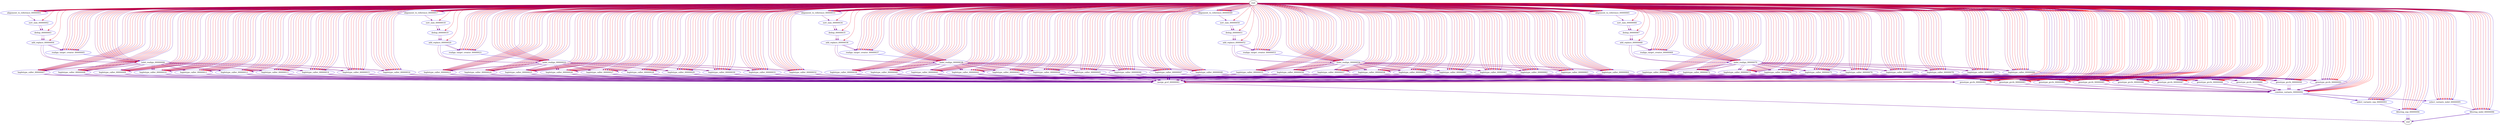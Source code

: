 digraph G {

alignment_to_reference_00000001 [size="4.75601827540516",color="#2400DB"];
sort_sam_00000002 [size="3.2416544117575405",color="#1000EF"];
dedup_00000003 [size="5.350235965392",color="#2D00D2"];
add_replace_00000004 [size="4.900753461561127",color="#2600D9"];
realign_target_creator_00000005 [size="4.394683695066925",color="#2000DF"];
indel_realign_00000006 [size="4.446104112047108",color="#2000DF"];
haplotype_caller_00000007 [size="5.202186349949348",color="#2B00D4"];
haplotype_caller_00000008 [size="4.693730362967572",color="#2400DB"];
haplotype_caller_00000009 [size="6.298758052108804",color="#3A00C5"];
haplotype_caller_00000010 [size="4.2759714333333765",color="#1E00E1"];
haplotype_caller_00000011 [size="6.119239716924181",color="#3700C8"];
haplotype_caller_00000012 [size="4.2759714333333765",color="#1E00E1"];
haplotype_caller_00000013 [size="5.960017738703928",color="#3500CA"];
haplotype_caller_00000014 [size="6.269069768203213",color="#3900C6"];
haplotype_caller_00000015 [size="6.396206060151037",color="#3B00C4"];
haplotype_caller_00000016 [size="5.610050382349875",color="#3000CF"];
alignment_to_reference_00000017 [size="5.086651444519279",color="#2900D6"];
sort_sam_00000018 [size="4.102990412246962",color="#1C00E3"];
dedup_00000019 [size="3.833196224882175",color="#1800E7"];
add_replace_00000020 [size="2.7067159780890733",color="#0900F6"];
realign_target_creator_00000021 [size="3.8806355321865134",color="#1900E6"];
indel_realign_00000022 [size="5.034534095767132",color="#2800D7"];
haplotype_caller_00000023 [size="6.399483059170519",color="#3B00C4"];
haplotype_caller_00000024 [size="6.310547171340871",color="#3A00C5"];
haplotype_caller_00000025 [size="5.756668999178315",color="#3200CD"];
haplotype_caller_00000026 [size="6.312239219121896",color="#3A00C5"];
haplotype_caller_00000027 [size="6.30264461644182",color="#3A00C5"];
haplotype_caller_00000028 [size="5.147256076305287",color="#2A00D5"];
haplotype_caller_00000029 [size="5.925573111193799",color="#3400CB"];
haplotype_caller_00000030 [size="5.059774603656548",color="#2900D6"];
haplotype_caller_00000031 [size="4.2759714333333765",color="#1E00E1"];
haplotype_caller_00000032 [size="6.00718286456244",color="#3600C9"];
alignment_to_reference_00000033 [size="5.060497898868651",color="#2900D6"];
sort_sam_00000034 [size="4.316047075739906",color="#1E00E1"];
dedup_00000035 [size="4.364626119993714",color="#1F00E0"];
add_replace_00000036 [size="4.920447970030671",color="#2700D8"];
realign_target_creator_00000037 [size="3.8806355321865134",color="#1900E6"];
indel_realign_00000038 [size="5.199844189738577",color="#2B00D4"];
haplotype_caller_00000039 [size="4.379473377886164",color="#1F00E0"];
haplotype_caller_00000040 [size="5.732191749129879",color="#3200CD"];
haplotype_caller_00000041 [size="5.912975839683685",color="#3400CB"];
haplotype_caller_00000042 [size="4.2759714333333765",color="#1E00E1"];
haplotype_caller_00000043 [size="6.122229616987535",color="#3700C8"];
haplotype_caller_00000044 [size="4.2759714333333765",color="#1E00E1"];
haplotype_caller_00000045 [size="5.910105348240068",color="#3400CB"];
haplotype_caller_00000046 [size="6.529739954582072",color="#3D00C2"];
haplotype_caller_00000047 [size="6.1865521862753585",color="#3800C7"];
haplotype_caller_00000048 [size="5.43125608357507",color="#2E00D1"];
alignment_to_reference_00000049 [size="4.02308125810966",color="#1A00E5"];
sort_sam_00000050 [size="3.0962108921202103",color="#0E00F1"];
dedup_00000051 [size="5.4030782024338855",color="#2D00D2"];
add_replace_00000052 [size="4.677797777204183",color="#2300DC"];
realign_target_creator_00000053 [size="6.164310098038882",color="#3800C7"];
indel_realign_00000054 [size="4.474753936263714",color="#2100DE"];
haplotype_caller_00000055 [size="4.2759714333333765",color="#1E00E1"];
haplotype_caller_00000056 [size="5.921463131497052",color="#3400CB"];
haplotype_caller_00000057 [size="6.439494130734238",color="#3B00C4"];
haplotype_caller_00000058 [size="5.843518329734567",color="#3300CC"];
haplotype_caller_00000059 [size="6.297245590575005",color="#3A00C5"];
haplotype_caller_00000060 [size="4.2759714333333765",color="#1E00E1"];
haplotype_caller_00000061 [size="5.902614207535408",color="#3400CB"];
haplotype_caller_00000062 [size="6.019505207263504",color="#3600C9"];
haplotype_caller_00000063 [size="4.7752420203531285",color="#2500DA"];
haplotype_caller_00000064 [size="5.747266522765587",color="#3200CD"];
alignment_to_reference_00000065 [size="4.961725122726247",color="#2700D8"];
sort_sam_00000066 [size="3.947409454098403",color="#1900E6"];
dedup_00000067 [size="5.417885474680773",color="#2E00D1"];
add_replace_00000068 [size="4.941813836488534",color="#2700D8"];
realign_target_creator_00000069 [size="5.859862720244928",color="#3400CB"];
indel_realign_00000070 [size="5.233015887765621",color="#2B00D4"];
haplotype_caller_00000071 [size="6.232884070777435",color="#3900C6"];
haplotype_caller_00000072 [size="6.498574275478177",color="#3C00C3"];
haplotype_caller_00000073 [size="6.052199751045283",color="#3600C9"];
haplotype_caller_00000074 [size="5.930519561480541",color="#3500CA"];
haplotype_caller_00000075 [size="4.5768632997725565",color="#2200DD"];
haplotype_caller_00000076 [size="6.271814177792788",color="#3900C6"];
haplotype_caller_00000077 [size="6.008987617402903",color="#3600C9"];
haplotype_caller_00000078 [size="6.218466644648874",color="#3800C7"];
haplotype_caller_00000079 [size="6.292838703690993",color="#3900C6"];
haplotype_caller_00000080 [size="4.2759714333333765",color="#1E00E1"];
merge_gcvf_00000081 [size="8.239365339588623",color="#5400AB"];
genotype_gvcfs_00000082 [size="6.120310605677192",color="#3700C8"];
genotype_gvcfs_00000083 [size="6.544127649615552",color="#3D00C2"];
genotype_gvcfs_00000084 [size="4.51001299448046",color="#2100DE"];
genotype_gvcfs_00000085 [size="6.77421360059043",color="#4000BF"];
genotype_gvcfs_00000086 [size="6.003126283957253",color="#3600C9"];
genotype_gvcfs_00000087 [size="5.166076569318314",color="#2A00D5"];
genotype_gvcfs_00000088 [size="4.51001299448046",color="#2100DE"];
genotype_gvcfs_00000089 [size="6.795478680038135",color="#4000BF"];
genotype_gvcfs_00000090 [size="6.347326160382982",color="#3A00C5"];
genotype_gvcfs_00000091 [size="5.883007575708738",color="#3400CB"];
combine_variants_00000092 [size="2.8559528310257054",color="#0B00F4"];
select_variants_snp_00000093 [size="3.032498052744314",color="#0D00F2"];
filtering_snp_00000094 [size="2.0478218672993744",color="#0000FF"];
select_variants_indel_00000095 [size="3.0803950614327",color="#0E00F1"];
filtering_indel_00000096 [size="3.5513113535071543",color="#1400EB"];
alignment_to_reference_00000001 -> sort_sam_00000002 [size="11.631259459931767",color="#82007D"];
root -> alignment_to_reference_00000001 [size="11.867532271786924",color="#860079"];
root -> alignment_to_reference_00000001 [size="19.31523216404703",color="#EB0014"];
root -> alignment_to_reference_00000001 [size="10.630552951299533",color="#75008A"];
root -> alignment_to_reference_00000001 [size="10.079371767366077",color="#6D0092"];
root -> alignment_to_reference_00000001 [size="20.00837944067284",color="#F5000A"];
root -> alignment_to_reference_00000001 [size="18.50675299426722",color="#E0001F"];
root -> alignment_to_reference_00000001 [size="12.46518933463642",color="#8E0071"];
root -> alignment_to_reference_00000001 [size="20.713966966147055",color="#FF0000"];
root -> alignment_to_reference_00000001 [size="10.767410729000401",color="#770088"];
root -> alignment_to_reference_00000001 [size="20.701526599771263",color="#FE0001"];
root -> alignment_to_reference_00000001 [size="9.67890546702757",color="#680097"];
sort_sam_00000002 -> dedup_00000003 [size="11.755283235208243",color="#84007B"];
sort_sam_00000002 -> dedup_00000003 [size="10.507174906553255",color="#73008C"];
root -> sort_sam_00000002 [size="18.50675299426722",color="#E0001F"];
dedup_00000003 -> add_replace_00000004 [size="11.755283235208243",color="#84007B"];
dedup_00000003 -> add_replace_00000004 [size="10.531295891787734",color="#73008C"];
root -> dedup_00000003 [size="18.50675299426722",color="#E0001F"];
add_replace_00000004 -> realign_target_creator_00000005 [size="11.755283235208243",color="#84007B"];
add_replace_00000004 -> indel_realign_00000006 [size="11.755283235208243",color="#84007B"];
add_replace_00000004 -> realign_target_creator_00000005 [size="8.241703159729818",color="#5400AB"];
add_replace_00000004 -> indel_realign_00000006 [size="8.241703159729818",color="#5400AB"];
root -> add_replace_00000004 [size="18.50675299426722",color="#E0001F"];
realign_target_creator_00000005 -> indel_realign_00000006 [size="3.713572066704308",color="#1600E9"];
root -> realign_target_creator_00000005 [size="11.867532271786924",color="#860079"];
root -> realign_target_creator_00000005 [size="19.31523216404703",color="#EB0014"];
root -> realign_target_creator_00000005 [size="10.630552951299533",color="#75008A"];
root -> realign_target_creator_00000005 [size="20.00837944067284",color="#F5000A"];
root -> realign_target_creator_00000005 [size="18.50675299426722",color="#E0001F"];
root -> realign_target_creator_00000005 [size="12.46518933463642",color="#8E0071"];
root -> realign_target_creator_00000005 [size="20.713966966147055",color="#FF0000"];
root -> realign_target_creator_00000005 [size="10.767410729000401",color="#770088"];
root -> realign_target_creator_00000005 [size="20.701526599771263",color="#FE0001"];
root -> realign_target_creator_00000005 [size="9.67890546702757",color="#680097"];
indel_realign_00000006 -> haplotype_caller_00000007 [size="10.286604796980384",color="#70008F"];
indel_realign_00000006 -> haplotype_caller_00000008 [size="10.286604796980384",color="#70008F"];
indel_realign_00000006 -> haplotype_caller_00000009 [size="10.286604796980384",color="#70008F"];
indel_realign_00000006 -> haplotype_caller_00000010 [size="10.286604796980384",color="#70008F"];
indel_realign_00000006 -> haplotype_caller_00000011 [size="10.286604796980384",color="#70008F"];
indel_realign_00000006 -> haplotype_caller_00000012 [size="10.286604796980384",color="#70008F"];
indel_realign_00000006 -> haplotype_caller_00000013 [size="10.286604796980384",color="#70008F"];
indel_realign_00000006 -> haplotype_caller_00000014 [size="10.286604796980384",color="#70008F"];
indel_realign_00000006 -> haplotype_caller_00000015 [size="10.286604796980384",color="#70008F"];
indel_realign_00000006 -> haplotype_caller_00000016 [size="10.286604796980384",color="#70008F"];
indel_realign_00000006 -> haplotype_caller_00000007 [size="11.755283235208243",color="#84007B"];
indel_realign_00000006 -> haplotype_caller_00000008 [size="11.755283235208243",color="#84007B"];
indel_realign_00000006 -> haplotype_caller_00000009 [size="11.755283235208243",color="#84007B"];
indel_realign_00000006 -> haplotype_caller_00000010 [size="11.755283235208243",color="#84007B"];
indel_realign_00000006 -> haplotype_caller_00000011 [size="11.755283235208243",color="#84007B"];
indel_realign_00000006 -> haplotype_caller_00000012 [size="11.755283235208243",color="#84007B"];
indel_realign_00000006 -> haplotype_caller_00000013 [size="11.755283235208243",color="#84007B"];
indel_realign_00000006 -> haplotype_caller_00000014 [size="11.755283235208243",color="#84007B"];
indel_realign_00000006 -> haplotype_caller_00000015 [size="11.755283235208243",color="#84007B"];
indel_realign_00000006 -> haplotype_caller_00000016 [size="11.755283235208243",color="#84007B"];
root -> indel_realign_00000006 [size="11.867532271786924",color="#860079"];
root -> indel_realign_00000006 [size="19.31523216404703",color="#EB0014"];
root -> indel_realign_00000006 [size="10.630552951299533",color="#75008A"];
root -> indel_realign_00000006 [size="20.00837944067284",color="#F5000A"];
root -> indel_realign_00000006 [size="18.50675299426722",color="#E0001F"];
root -> indel_realign_00000006 [size="12.46518933463642",color="#8E0071"];
root -> indel_realign_00000006 [size="20.713966966147055",color="#FF0000"];
root -> indel_realign_00000006 [size="10.767410729000401",color="#770088"];
root -> indel_realign_00000006 [size="20.701526599771263",color="#FE0001"];
root -> indel_realign_00000006 [size="9.67890546702757",color="#680097"];
haplotype_caller_00000007 -> merge_gcvf_00000081 [size="11.234916457214135",color="#7D0082"];
haplotype_caller_00000007 -> genotype_gvcfs_00000082 [size="11.234916457214135",color="#7D0082"];
haplotype_caller_00000007 -> merge_gcvf_00000081 [size="10.017797898713539",color="#6C0093"];
haplotype_caller_00000007 -> genotype_gvcfs_00000082 [size="10.017797898713539",color="#6C0093"];
root -> haplotype_caller_00000007 [size="11.867532271786924",color="#860079"];
root -> haplotype_caller_00000007 [size="19.31523216404703",color="#EB0014"];
root -> haplotype_caller_00000007 [size="10.630552951299533",color="#75008A"];
root -> haplotype_caller_00000007 [size="20.00837944067284",color="#F5000A"];
root -> haplotype_caller_00000007 [size="18.50675299426722",color="#E0001F"];
root -> haplotype_caller_00000007 [size="12.46518933463642",color="#8E0071"];
root -> haplotype_caller_00000007 [size="20.713966966147055",color="#FF0000"];
root -> haplotype_caller_00000007 [size="10.767410729000401",color="#770088"];
root -> haplotype_caller_00000007 [size="20.701526599771263",color="#FE0001"];
root -> haplotype_caller_00000007 [size="7.897296472595885",color="#4F00B0"];
haplotype_caller_00000008 -> merge_gcvf_00000081 [size="11.234916457214135",color="#7D0082"];
haplotype_caller_00000008 -> genotype_gvcfs_00000083 [size="11.234916457214135",color="#7D0082"];
haplotype_caller_00000008 -> merge_gcvf_00000081 [size="9.499496357683965",color="#65009A"];
haplotype_caller_00000008 -> genotype_gvcfs_00000083 [size="9.499496357683965",color="#65009A"];
root -> haplotype_caller_00000008 [size="11.867532271786924",color="#860079"];
root -> haplotype_caller_00000008 [size="19.31523216404703",color="#EB0014"];
root -> haplotype_caller_00000008 [size="10.630552951299533",color="#75008A"];
root -> haplotype_caller_00000008 [size="20.00837944067284",color="#F5000A"];
root -> haplotype_caller_00000008 [size="18.50675299426722",color="#E0001F"];
root -> haplotype_caller_00000008 [size="12.46518933463642",color="#8E0071"];
root -> haplotype_caller_00000008 [size="20.713966966147055",color="#FF0000"];
root -> haplotype_caller_00000008 [size="10.767410729000401",color="#770088"];
root -> haplotype_caller_00000008 [size="20.701526599771263",color="#FE0001"];
root -> haplotype_caller_00000008 [size="7.962763930168115",color="#5000AF"];
haplotype_caller_00000009 -> merge_gcvf_00000081 [size="11.23490325214603",color="#7D0082"];
haplotype_caller_00000009 -> genotype_gvcfs_00000084 [size="11.23490325214603",color="#7D0082"];
haplotype_caller_00000009 -> merge_gcvf_00000081 [size="9.942323576321327",color="#6B0094"];
haplotype_caller_00000009 -> genotype_gvcfs_00000084 [size="9.942323576321327",color="#6B0094"];
root -> haplotype_caller_00000009 [size="11.867532271786924",color="#860079"];
root -> haplotype_caller_00000009 [size="19.31523216404703",color="#EB0014"];
root -> haplotype_caller_00000009 [size="10.630552951299533",color="#75008A"];
root -> haplotype_caller_00000009 [size="20.00837944067284",color="#F5000A"];
root -> haplotype_caller_00000009 [size="18.50675299426722",color="#E0001F"];
root -> haplotype_caller_00000009 [size="12.46518933463642",color="#8E0071"];
root -> haplotype_caller_00000009 [size="20.713966966147055",color="#FF0000"];
root -> haplotype_caller_00000009 [size="10.767410729000401",color="#770088"];
root -> haplotype_caller_00000009 [size="20.701526599771263",color="#FE0001"];
root -> haplotype_caller_00000009 [size="9.381263883817768",color="#64009B"];
haplotype_caller_00000010 -> merge_gcvf_00000081 [size="11.23490325214603",color="#7D0082"];
haplotype_caller_00000010 -> genotype_gvcfs_00000085 [size="11.23490325214603",color="#7D0082"];
haplotype_caller_00000010 -> merge_gcvf_00000081 [size="9.642122788401721",color="#670098"];
haplotype_caller_00000010 -> genotype_gvcfs_00000085 [size="9.642122788401721",color="#670098"];
root -> haplotype_caller_00000010 [size="11.867532271786924",color="#860079"];
root -> haplotype_caller_00000010 [size="19.31523216404703",color="#EB0014"];
root -> haplotype_caller_00000010 [size="10.630552951299533",color="#75008A"];
root -> haplotype_caller_00000010 [size="20.00837944067284",color="#F5000A"];
root -> haplotype_caller_00000010 [size="18.50675299426722",color="#E0001F"];
root -> haplotype_caller_00000010 [size="12.46518933463642",color="#8E0071"];
root -> haplotype_caller_00000010 [size="20.713966966147055",color="#FF0000"];
root -> haplotype_caller_00000010 [size="10.767410729000401",color="#770088"];
root -> haplotype_caller_00000010 [size="20.701526599771263",color="#FE0001"];
root -> haplotype_caller_00000010 [size="9.394743094973961",color="#64009B"];
haplotype_caller_00000011 -> merge_gcvf_00000081 [size="11.234916457214135",color="#7D0082"];
haplotype_caller_00000011 -> genotype_gvcfs_00000086 [size="11.234916457214135",color="#7D0082"];
haplotype_caller_00000011 -> merge_gcvf_00000081 [size="10.065351267427687",color="#6D0092"];
haplotype_caller_00000011 -> genotype_gvcfs_00000086 [size="10.065351267427687",color="#6D0092"];
root -> haplotype_caller_00000011 [size="11.867532271786924",color="#860079"];
root -> haplotype_caller_00000011 [size="19.31523216404703",color="#EB0014"];
root -> haplotype_caller_00000011 [size="10.630552951299533",color="#75008A"];
root -> haplotype_caller_00000011 [size="20.00837944067284",color="#F5000A"];
root -> haplotype_caller_00000011 [size="18.50675299426722",color="#E0001F"];
root -> haplotype_caller_00000011 [size="12.46518933463642",color="#8E0071"];
root -> haplotype_caller_00000011 [size="20.713966966147055",color="#FF0000"];
root -> haplotype_caller_00000011 [size="10.767410729000401",color="#770088"];
root -> haplotype_caller_00000011 [size="20.701526599771263",color="#FE0001"];
root -> haplotype_caller_00000011 [size="8.353261499733874",color="#5600A9"];
haplotype_caller_00000012 -> merge_gcvf_00000081 [size="11.23490325214603",color="#7D0082"];
haplotype_caller_00000012 -> genotype_gvcfs_00000087 [size="11.23490325214603",color="#7D0082"];
haplotype_caller_00000012 -> merge_gcvf_00000081 [size="10.326170250261358",color="#71008E"];
haplotype_caller_00000012 -> genotype_gvcfs_00000087 [size="10.326170250261358",color="#71008E"];
root -> haplotype_caller_00000012 [size="11.867532271786924",color="#860079"];
root -> haplotype_caller_00000012 [size="19.31523216404703",color="#EB0014"];
root -> haplotype_caller_00000012 [size="10.630552951299533",color="#75008A"];
root -> haplotype_caller_00000012 [size="20.00837944067284",color="#F5000A"];
root -> haplotype_caller_00000012 [size="18.50675299426722",color="#E0001F"];
root -> haplotype_caller_00000012 [size="12.46518933463642",color="#8E0071"];
root -> haplotype_caller_00000012 [size="20.713966966147055",color="#FF0000"];
root -> haplotype_caller_00000012 [size="10.767410729000401",color="#770088"];
root -> haplotype_caller_00000012 [size="20.701526599771263",color="#FE0001"];
root -> haplotype_caller_00000012 [size="9.764800032762235",color="#690096"];
haplotype_caller_00000013 -> merge_gcvf_00000081 [size="11.23490325214603",color="#7D0082"];
haplotype_caller_00000013 -> genotype_gvcfs_00000088 [size="11.23490325214603",color="#7D0082"];
haplotype_caller_00000013 -> merge_gcvf_00000081 [size="10.01104066270085",color="#6C0093"];
haplotype_caller_00000013 -> genotype_gvcfs_00000088 [size="10.01104066270085",color="#6C0093"];
root -> haplotype_caller_00000013 [size="11.867532271786924",color="#860079"];
root -> haplotype_caller_00000013 [size="19.31523216404703",color="#EB0014"];
root -> haplotype_caller_00000013 [size="10.630552951299533",color="#75008A"];
root -> haplotype_caller_00000013 [size="20.00837944067284",color="#F5000A"];
root -> haplotype_caller_00000013 [size="18.50675299426722",color="#E0001F"];
root -> haplotype_caller_00000013 [size="12.46518933463642",color="#8E0071"];
root -> haplotype_caller_00000013 [size="20.713966966147055",color="#FF0000"];
root -> haplotype_caller_00000013 [size="10.767410729000401",color="#770088"];
root -> haplotype_caller_00000013 [size="20.701526599771263",color="#FE0001"];
root -> haplotype_caller_00000013 [size="9.594649938011555",color="#670098"];
haplotype_caller_00000014 -> merge_gcvf_00000081 [size="11.23490325214603",color="#7D0082"];
haplotype_caller_00000014 -> genotype_gvcfs_00000089 [size="11.23490325214603",color="#7D0082"];
haplotype_caller_00000014 -> merge_gcvf_00000081 [size="10.273290940090206",color="#70008F"];
haplotype_caller_00000014 -> genotype_gvcfs_00000089 [size="10.273290940090206",color="#70008F"];
root -> haplotype_caller_00000014 [size="11.867532271786924",color="#860079"];
root -> haplotype_caller_00000014 [size="19.31523216404703",color="#EB0014"];
root -> haplotype_caller_00000014 [size="10.630552951299533",color="#75008A"];
root -> haplotype_caller_00000014 [size="20.00837944067284",color="#F5000A"];
root -> haplotype_caller_00000014 [size="18.50675299426722",color="#E0001F"];
root -> haplotype_caller_00000014 [size="12.46518933463642",color="#8E0071"];
root -> haplotype_caller_00000014 [size="20.713966966147055",color="#FF0000"];
root -> haplotype_caller_00000014 [size="10.767410729000401",color="#770088"];
root -> haplotype_caller_00000014 [size="20.701526599771263",color="#FE0001"];
root -> haplotype_caller_00000014 [size="9.106756055719613",color="#60009F"];
haplotype_caller_00000015 -> merge_gcvf_00000081 [size="11.234916457214135",color="#7D0082"];
haplotype_caller_00000015 -> genotype_gvcfs_00000090 [size="11.234916457214135",color="#7D0082"];
haplotype_caller_00000015 -> merge_gcvf_00000081 [size="9.99104044954399",color="#6C0093"];
haplotype_caller_00000015 -> genotype_gvcfs_00000090 [size="9.99104044954399",color="#6C0093"];
root -> haplotype_caller_00000015 [size="11.867532271786924",color="#860079"];
root -> haplotype_caller_00000015 [size="19.31523216404703",color="#EB0014"];
root -> haplotype_caller_00000015 [size="10.630552951299533",color="#75008A"];
root -> haplotype_caller_00000015 [size="20.00837944067284",color="#F5000A"];
root -> haplotype_caller_00000015 [size="18.50675299426722",color="#E0001F"];
root -> haplotype_caller_00000015 [size="12.46518933463642",color="#8E0071"];
root -> haplotype_caller_00000015 [size="20.713966966147055",color="#FF0000"];
root -> haplotype_caller_00000015 [size="10.767410729000401",color="#770088"];
root -> haplotype_caller_00000015 [size="20.701526599771263",color="#FE0001"];
root -> haplotype_caller_00000015 [size="9.73849497786395",color="#690096"];
haplotype_caller_00000016 -> merge_gcvf_00000081 [size="11.23490325214603",color="#7D0082"];
haplotype_caller_00000016 -> genotype_gvcfs_00000091 [size="11.23490325214603",color="#7D0082"];
haplotype_caller_00000016 -> merge_gcvf_00000081 [size="10.320387038269956",color="#71008E"];
haplotype_caller_00000016 -> genotype_gvcfs_00000091 [size="10.320387038269956",color="#71008E"];
root -> haplotype_caller_00000016 [size="11.867532271786924",color="#860079"];
root -> haplotype_caller_00000016 [size="19.31523216404703",color="#EB0014"];
root -> haplotype_caller_00000016 [size="10.630552951299533",color="#75008A"];
root -> haplotype_caller_00000016 [size="20.00837944067284",color="#F5000A"];
root -> haplotype_caller_00000016 [size="18.50675299426722",color="#E0001F"];
root -> haplotype_caller_00000016 [size="12.46518933463642",color="#8E0071"];
root -> haplotype_caller_00000016 [size="20.713966966147055",color="#FF0000"];
root -> haplotype_caller_00000016 [size="10.767410729000401",color="#770088"];
root -> haplotype_caller_00000016 [size="20.701526599771263",color="#FE0001"];
root -> haplotype_caller_00000016 [size="9.576163344811905",color="#660099"];
alignment_to_reference_00000017 -> sort_sam_00000018 [size="11.631259459931767",color="#82007D"];
root -> alignment_to_reference_00000017 [size="11.867532271786924",color="#860079"];
root -> alignment_to_reference_00000017 [size="19.31523216404703",color="#EB0014"];
root -> alignment_to_reference_00000017 [size="10.630552951299533",color="#75008A"];
root -> alignment_to_reference_00000017 [size="10.079371767366077",color="#6D0092"];
root -> alignment_to_reference_00000017 [size="20.00837944067284",color="#F5000A"];
root -> alignment_to_reference_00000017 [size="18.50675299426722",color="#E0001F"];
root -> alignment_to_reference_00000017 [size="12.46518933463642",color="#8E0071"];
root -> alignment_to_reference_00000017 [size="20.713966966147055",color="#FF0000"];
root -> alignment_to_reference_00000017 [size="10.767410729000401",color="#770088"];
root -> alignment_to_reference_00000017 [size="20.701526599771263",color="#FE0001"];
root -> alignment_to_reference_00000017 [size="9.67890546702757",color="#680097"];
sort_sam_00000018 -> dedup_00000019 [size="11.755283235208243",color="#84007B"];
sort_sam_00000018 -> dedup_00000019 [size="10.507174906553255",color="#73008C"];
root -> sort_sam_00000018 [size="18.50675299426722",color="#E0001F"];
dedup_00000019 -> add_replace_00000020 [size="11.755283235208243",color="#84007B"];
dedup_00000019 -> add_replace_00000020 [size="10.531295891787734",color="#73008C"];
root -> dedup_00000019 [size="18.50675299426722",color="#E0001F"];
add_replace_00000020 -> realign_target_creator_00000021 [size="11.755283235208243",color="#84007B"];
add_replace_00000020 -> indel_realign_00000022 [size="11.755283235208243",color="#84007B"];
add_replace_00000020 -> realign_target_creator_00000021 [size="8.241703159729818",color="#5400AB"];
add_replace_00000020 -> indel_realign_00000022 [size="8.241703159729818",color="#5400AB"];
root -> add_replace_00000020 [size="18.50675299426722",color="#E0001F"];
realign_target_creator_00000021 -> indel_realign_00000022 [size="3.713572066704308",color="#1600E9"];
root -> realign_target_creator_00000021 [size="11.867532271786924",color="#860079"];
root -> realign_target_creator_00000021 [size="19.31523216404703",color="#EB0014"];
root -> realign_target_creator_00000021 [size="10.630552951299533",color="#75008A"];
root -> realign_target_creator_00000021 [size="20.00837944067284",color="#F5000A"];
root -> realign_target_creator_00000021 [size="18.50675299426722",color="#E0001F"];
root -> realign_target_creator_00000021 [size="12.46518933463642",color="#8E0071"];
root -> realign_target_creator_00000021 [size="20.713966966147055",color="#FF0000"];
root -> realign_target_creator_00000021 [size="10.767410729000401",color="#770088"];
root -> realign_target_creator_00000021 [size="20.701526599771263",color="#FE0001"];
root -> realign_target_creator_00000021 [size="9.67890546702757",color="#680097"];
indel_realign_00000022 -> haplotype_caller_00000023 [size="10.944152881249389",color="#790086"];
indel_realign_00000022 -> haplotype_caller_00000024 [size="10.944152881249389",color="#790086"];
indel_realign_00000022 -> haplotype_caller_00000025 [size="10.944152881249389",color="#790086"];
indel_realign_00000022 -> haplotype_caller_00000026 [size="10.944152881249389",color="#790086"];
indel_realign_00000022 -> haplotype_caller_00000027 [size="10.944152881249389",color="#790086"];
indel_realign_00000022 -> haplotype_caller_00000028 [size="10.944152881249389",color="#790086"];
indel_realign_00000022 -> haplotype_caller_00000029 [size="10.944152881249389",color="#790086"];
indel_realign_00000022 -> haplotype_caller_00000030 [size="10.944152881249389",color="#790086"];
indel_realign_00000022 -> haplotype_caller_00000031 [size="10.944152881249389",color="#790086"];
indel_realign_00000022 -> haplotype_caller_00000032 [size="10.944152881249389",color="#790086"];
indel_realign_00000022 -> haplotype_caller_00000023 [size="11.755283235208243",color="#84007B"];
indel_realign_00000022 -> haplotype_caller_00000024 [size="11.755283235208243",color="#84007B"];
indel_realign_00000022 -> haplotype_caller_00000025 [size="11.755283235208243",color="#84007B"];
indel_realign_00000022 -> haplotype_caller_00000026 [size="11.755283235208243",color="#84007B"];
indel_realign_00000022 -> haplotype_caller_00000027 [size="11.755283235208243",color="#84007B"];
indel_realign_00000022 -> haplotype_caller_00000028 [size="11.755283235208243",color="#84007B"];
indel_realign_00000022 -> haplotype_caller_00000029 [size="11.755283235208243",color="#84007B"];
indel_realign_00000022 -> haplotype_caller_00000030 [size="11.755283235208243",color="#84007B"];
indel_realign_00000022 -> haplotype_caller_00000031 [size="11.755283235208243",color="#84007B"];
indel_realign_00000022 -> haplotype_caller_00000032 [size="11.755283235208243",color="#84007B"];
root -> indel_realign_00000022 [size="11.867532271786924",color="#860079"];
root -> indel_realign_00000022 [size="19.31523216404703",color="#EB0014"];
root -> indel_realign_00000022 [size="10.630552951299533",color="#75008A"];
root -> indel_realign_00000022 [size="20.00837944067284",color="#F5000A"];
root -> indel_realign_00000022 [size="18.50675299426722",color="#E0001F"];
root -> indel_realign_00000022 [size="12.46518933463642",color="#8E0071"];
root -> indel_realign_00000022 [size="20.713966966147055",color="#FF0000"];
root -> indel_realign_00000022 [size="10.767410729000401",color="#770088"];
root -> indel_realign_00000022 [size="20.701526599771263",color="#FE0001"];
root -> indel_realign_00000022 [size="9.67890546702757",color="#680097"];
haplotype_caller_00000023 -> merge_gcvf_00000081 [size="11.23490325214603",color="#7D0082"];
haplotype_caller_00000023 -> genotype_gvcfs_00000082 [size="11.23490325214603",color="#7D0082"];
haplotype_caller_00000023 -> merge_gcvf_00000081 [size="8.9641840463529",color="#5E00A1"];
haplotype_caller_00000023 -> genotype_gvcfs_00000082 [size="8.9641840463529",color="#5E00A1"];
root -> haplotype_caller_00000023 [size="11.867532271786924",color="#860079"];
root -> haplotype_caller_00000023 [size="19.31523216404703",color="#EB0014"];
root -> haplotype_caller_00000023 [size="10.630552951299533",color="#75008A"];
root -> haplotype_caller_00000023 [size="20.00837944067284",color="#F5000A"];
root -> haplotype_caller_00000023 [size="18.50675299426722",color="#E0001F"];
root -> haplotype_caller_00000023 [size="12.46518933463642",color="#8E0071"];
root -> haplotype_caller_00000023 [size="20.713966966147055",color="#FF0000"];
root -> haplotype_caller_00000023 [size="10.767410729000401",color="#770088"];
root -> haplotype_caller_00000023 [size="20.701526599771263",color="#FE0001"];
root -> haplotype_caller_00000023 [size="9.504575923397805",color="#65009A"];
haplotype_caller_00000024 -> merge_gcvf_00000081 [size="11.23490325214603",color="#7D0082"];
haplotype_caller_00000024 -> genotype_gvcfs_00000083 [size="11.23490325214603",color="#7D0082"];
haplotype_caller_00000024 -> merge_gcvf_00000081 [size="10.188177653501853",color="#6F0090"];
haplotype_caller_00000024 -> genotype_gvcfs_00000083 [size="10.188177653501853",color="#6F0090"];
root -> haplotype_caller_00000024 [size="11.867532271786924",color="#860079"];
root -> haplotype_caller_00000024 [size="19.31523216404703",color="#EB0014"];
root -> haplotype_caller_00000024 [size="10.630552951299533",color="#75008A"];
root -> haplotype_caller_00000024 [size="20.00837944067284",color="#F5000A"];
root -> haplotype_caller_00000024 [size="18.50675299426722",color="#E0001F"];
root -> haplotype_caller_00000024 [size="12.46518933463642",color="#8E0071"];
root -> haplotype_caller_00000024 [size="20.713966966147055",color="#FF0000"];
root -> haplotype_caller_00000024 [size="10.767410729000401",color="#770088"];
root -> haplotype_caller_00000024 [size="20.701526599771263",color="#FE0001"];
root -> haplotype_caller_00000024 [size="9.670546158741807",color="#680097"];
haplotype_caller_00000025 -> merge_gcvf_00000081 [size="11.23490325214603",color="#7D0082"];
haplotype_caller_00000025 -> genotype_gvcfs_00000084 [size="11.23490325214603",color="#7D0082"];
haplotype_caller_00000025 -> merge_gcvf_00000081 [size="10.103362476910984",color="#6E0091"];
haplotype_caller_00000025 -> genotype_gvcfs_00000084 [size="10.103362476910984",color="#6E0091"];
root -> haplotype_caller_00000025 [size="11.867532271786924",color="#860079"];
root -> haplotype_caller_00000025 [size="19.31523216404703",color="#EB0014"];
root -> haplotype_caller_00000025 [size="10.630552951299533",color="#75008A"];
root -> haplotype_caller_00000025 [size="20.00837944067284",color="#F5000A"];
root -> haplotype_caller_00000025 [size="18.50675299426722",color="#E0001F"];
root -> haplotype_caller_00000025 [size="12.46518933463642",color="#8E0071"];
root -> haplotype_caller_00000025 [size="20.713966966147055",color="#FF0000"];
root -> haplotype_caller_00000025 [size="10.767410729000401",color="#770088"];
root -> haplotype_caller_00000025 [size="20.701526599771263",color="#FE0001"];
root -> haplotype_caller_00000025 [size="9.75533551151227",color="#690096"];
haplotype_caller_00000026 -> merge_gcvf_00000081 [size="11.23490325214603",color="#7D0082"];
haplotype_caller_00000026 -> genotype_gvcfs_00000085 [size="11.23490325214603",color="#7D0082"];
haplotype_caller_00000026 -> merge_gcvf_00000081 [size="10.294921347231316",color="#70008F"];
haplotype_caller_00000026 -> genotype_gvcfs_00000085 [size="10.294921347231316",color="#70008F"];
root -> haplotype_caller_00000026 [size="11.867532271786924",color="#860079"];
root -> haplotype_caller_00000026 [size="19.31523216404703",color="#EB0014"];
root -> haplotype_caller_00000026 [size="10.630552951299533",color="#75008A"];
root -> haplotype_caller_00000026 [size="20.00837944067284",color="#F5000A"];
root -> haplotype_caller_00000026 [size="18.50675299426722",color="#E0001F"];
root -> haplotype_caller_00000026 [size="12.46518933463642",color="#8E0071"];
root -> haplotype_caller_00000026 [size="20.713966966147055",color="#FF0000"];
root -> haplotype_caller_00000026 [size="10.767410729000401",color="#770088"];
root -> haplotype_caller_00000026 [size="20.701526599771263",color="#FE0001"];
root -> haplotype_caller_00000026 [size="9.60204456483431",color="#670098"];
haplotype_caller_00000027 -> merge_gcvf_00000081 [size="11.23490325214603",color="#7D0082"];
haplotype_caller_00000027 -> genotype_gvcfs_00000086 [size="11.23490325214603",color="#7D0082"];
haplotype_caller_00000027 -> merge_gcvf_00000081 [size="7.953318346560431",color="#5000AF"];
haplotype_caller_00000027 -> genotype_gvcfs_00000086 [size="7.953318346560431",color="#5000AF"];
root -> haplotype_caller_00000027 [size="11.867532271786924",color="#860079"];
root -> haplotype_caller_00000027 [size="19.31523216404703",color="#EB0014"];
root -> haplotype_caller_00000027 [size="10.630552951299533",color="#75008A"];
root -> haplotype_caller_00000027 [size="20.00837944067284",color="#F5000A"];
root -> haplotype_caller_00000027 [size="18.50675299426722",color="#E0001F"];
root -> haplotype_caller_00000027 [size="12.46518933463642",color="#8E0071"];
root -> haplotype_caller_00000027 [size="20.713966966147055",color="#FF0000"];
root -> haplotype_caller_00000027 [size="10.767410729000401",color="#770088"];
root -> haplotype_caller_00000027 [size="20.701526599771263",color="#FE0001"];
root -> haplotype_caller_00000027 [size="9.574427775630369",color="#660099"];
haplotype_caller_00000028 -> merge_gcvf_00000081 [size="11.23490325214603",color="#7D0082"];
haplotype_caller_00000028 -> genotype_gvcfs_00000087 [size="11.23490325214603",color="#7D0082"];
haplotype_caller_00000028 -> merge_gcvf_00000081 [size="10.262629451038649",color="#70008F"];
haplotype_caller_00000028 -> genotype_gvcfs_00000087 [size="10.262629451038649",color="#70008F"];
root -> haplotype_caller_00000028 [size="11.867532271786924",color="#860079"];
root -> haplotype_caller_00000028 [size="19.31523216404703",color="#EB0014"];
root -> haplotype_caller_00000028 [size="10.630552951299533",color="#75008A"];
root -> haplotype_caller_00000028 [size="20.00837944067284",color="#F5000A"];
root -> haplotype_caller_00000028 [size="18.50675299426722",color="#E0001F"];
root -> haplotype_caller_00000028 [size="12.46518933463642",color="#8E0071"];
root -> haplotype_caller_00000028 [size="20.713966966147055",color="#FF0000"];
root -> haplotype_caller_00000028 [size="10.767410729000401",color="#770088"];
root -> haplotype_caller_00000028 [size="20.701526599771263",color="#FE0001"];
root -> haplotype_caller_00000028 [size="9.670041108226021",color="#680097"];
haplotype_caller_00000029 -> merge_gcvf_00000081 [size="11.234916457214135",color="#7D0082"];
haplotype_caller_00000029 -> genotype_gvcfs_00000088 [size="11.234916457214135",color="#7D0082"];
haplotype_caller_00000029 -> merge_gcvf_00000081 [size="9.297251743965479",color="#63009C"];
haplotype_caller_00000029 -> genotype_gvcfs_00000088 [size="9.297251743965479",color="#63009C"];
root -> haplotype_caller_00000029 [size="11.867532271786924",color="#860079"];
root -> haplotype_caller_00000029 [size="19.31523216404703",color="#EB0014"];
root -> haplotype_caller_00000029 [size="10.630552951299533",color="#75008A"];
root -> haplotype_caller_00000029 [size="20.00837944067284",color="#F5000A"];
root -> haplotype_caller_00000029 [size="18.50675299426722",color="#E0001F"];
root -> haplotype_caller_00000029 [size="12.46518933463642",color="#8E0071"];
root -> haplotype_caller_00000029 [size="20.713966966147055",color="#FF0000"];
root -> haplotype_caller_00000029 [size="10.767410729000401",color="#770088"];
root -> haplotype_caller_00000029 [size="20.701526599771263",color="#FE0001"];
root -> haplotype_caller_00000029 [size="9.218010878280403",color="#61009E"];
haplotype_caller_00000030 -> merge_gcvf_00000081 [size="11.23490325214603",color="#7D0082"];
haplotype_caller_00000030 -> genotype_gvcfs_00000089 [size="11.23490325214603",color="#7D0082"];
haplotype_caller_00000030 -> merge_gcvf_00000081 [size="10.06628644284122",color="#6D0092"];
haplotype_caller_00000030 -> genotype_gvcfs_00000089 [size="10.06628644284122",color="#6D0092"];
root -> haplotype_caller_00000030 [size="11.867532271786924",color="#860079"];
root -> haplotype_caller_00000030 [size="19.31523216404703",color="#EB0014"];
root -> haplotype_caller_00000030 [size="10.630552951299533",color="#75008A"];
root -> haplotype_caller_00000030 [size="20.00837944067284",color="#F5000A"];
root -> haplotype_caller_00000030 [size="18.50675299426722",color="#E0001F"];
root -> haplotype_caller_00000030 [size="12.46518933463642",color="#8E0071"];
root -> haplotype_caller_00000030 [size="20.713966966147055",color="#FF0000"];
root -> haplotype_caller_00000030 [size="10.767410729000401",color="#770088"];
root -> haplotype_caller_00000030 [size="20.701526599771263",color="#FE0001"];
root -> haplotype_caller_00000030 [size="8.131530710604252",color="#5300AC"];
haplotype_caller_00000031 -> merge_gcvf_00000081 [size="11.234916457214135",color="#7D0082"];
haplotype_caller_00000031 -> genotype_gvcfs_00000090 [size="11.234916457214135",color="#7D0082"];
haplotype_caller_00000031 -> merge_gcvf_00000081 [size="9.887408982323437",color="#6B0094"];
haplotype_caller_00000031 -> genotype_gvcfs_00000090 [size="9.887408982323437",color="#6B0094"];
root -> haplotype_caller_00000031 [size="11.867532271786924",color="#860079"];
root -> haplotype_caller_00000031 [size="19.31523216404703",color="#EB0014"];
root -> haplotype_caller_00000031 [size="10.630552951299533",color="#75008A"];
root -> haplotype_caller_00000031 [size="20.00837944067284",color="#F5000A"];
root -> haplotype_caller_00000031 [size="18.50675299426722",color="#E0001F"];
root -> haplotype_caller_00000031 [size="12.46518933463642",color="#8E0071"];
root -> haplotype_caller_00000031 [size="20.713966966147055",color="#FF0000"];
root -> haplotype_caller_00000031 [size="10.767410729000401",color="#770088"];
root -> haplotype_caller_00000031 [size="20.701526599771263",color="#FE0001"];
root -> haplotype_caller_00000031 [size="9.300181075975972",color="#63009C"];
haplotype_caller_00000032 -> merge_gcvf_00000081 [size="11.23490325214603",color="#7D0082"];
haplotype_caller_00000032 -> genotype_gvcfs_00000091 [size="11.23490325214603",color="#7D0082"];
haplotype_caller_00000032 -> merge_gcvf_00000081 [size="10.109729065774982",color="#6E0091"];
haplotype_caller_00000032 -> genotype_gvcfs_00000091 [size="10.109729065774982",color="#6E0091"];
root -> haplotype_caller_00000032 [size="11.867532271786924",color="#860079"];
root -> haplotype_caller_00000032 [size="19.31523216404703",color="#EB0014"];
root -> haplotype_caller_00000032 [size="10.630552951299533",color="#75008A"];
root -> haplotype_caller_00000032 [size="20.00837944067284",color="#F5000A"];
root -> haplotype_caller_00000032 [size="18.50675299426722",color="#E0001F"];
root -> haplotype_caller_00000032 [size="12.46518933463642",color="#8E0071"];
root -> haplotype_caller_00000032 [size="20.713966966147055",color="#FF0000"];
root -> haplotype_caller_00000032 [size="10.767410729000401",color="#770088"];
root -> haplotype_caller_00000032 [size="20.701526599771263",color="#FE0001"];
root -> haplotype_caller_00000032 [size="9.43747594455993",color="#64009B"];
alignment_to_reference_00000033 -> sort_sam_00000034 [size="11.631259459931767",color="#82007D"];
root -> alignment_to_reference_00000033 [size="11.867532271786924",color="#860079"];
root -> alignment_to_reference_00000033 [size="19.31523216404703",color="#EB0014"];
root -> alignment_to_reference_00000033 [size="10.630552951299533",color="#75008A"];
root -> alignment_to_reference_00000033 [size="10.079371767366077",color="#6D0092"];
root -> alignment_to_reference_00000033 [size="20.00837944067284",color="#F5000A"];
root -> alignment_to_reference_00000033 [size="18.50675299426722",color="#E0001F"];
root -> alignment_to_reference_00000033 [size="12.46518933463642",color="#8E0071"];
root -> alignment_to_reference_00000033 [size="20.713966966147055",color="#FF0000"];
root -> alignment_to_reference_00000033 [size="10.767410729000401",color="#770088"];
root -> alignment_to_reference_00000033 [size="20.701526599771263",color="#FE0001"];
root -> alignment_to_reference_00000033 [size="9.67890546702757",color="#680097"];
sort_sam_00000034 -> dedup_00000035 [size="11.755283235208243",color="#84007B"];
sort_sam_00000034 -> dedup_00000035 [size="10.507174906553255",color="#73008C"];
root -> sort_sam_00000034 [size="18.50675299426722",color="#E0001F"];
dedup_00000035 -> add_replace_00000036 [size="11.755283235208243",color="#84007B"];
dedup_00000035 -> add_replace_00000036 [size="10.531295891787734",color="#73008C"];
root -> dedup_00000035 [size="18.50675299426722",color="#E0001F"];
add_replace_00000036 -> realign_target_creator_00000037 [size="11.755283235208243",color="#84007B"];
add_replace_00000036 -> indel_realign_00000038 [size="11.755283235208243",color="#84007B"];
add_replace_00000036 -> realign_target_creator_00000037 [size="8.241703159729818",color="#5400AB"];
add_replace_00000036 -> indel_realign_00000038 [size="8.241703159729818",color="#5400AB"];
root -> add_replace_00000036 [size="18.50675299426722",color="#E0001F"];
realign_target_creator_00000037 -> indel_realign_00000038 [size="3.713572066704308",color="#1600E9"];
root -> realign_target_creator_00000037 [size="11.867532271786924",color="#860079"];
root -> realign_target_creator_00000037 [size="19.31523216404703",color="#EB0014"];
root -> realign_target_creator_00000037 [size="10.630552951299533",color="#75008A"];
root -> realign_target_creator_00000037 [size="20.00837944067284",color="#F5000A"];
root -> realign_target_creator_00000037 [size="18.50675299426722",color="#E0001F"];
root -> realign_target_creator_00000037 [size="12.46518933463642",color="#8E0071"];
root -> realign_target_creator_00000037 [size="20.713966966147055",color="#FF0000"];
root -> realign_target_creator_00000037 [size="10.767410729000401",color="#770088"];
root -> realign_target_creator_00000037 [size="20.701526599771263",color="#FE0001"];
root -> realign_target_creator_00000037 [size="9.67890546702757",color="#680097"];
indel_realign_00000038 -> haplotype_caller_00000039 [size="10.650673006578945",color="#75008A"];
indel_realign_00000038 -> haplotype_caller_00000040 [size="10.650673006578945",color="#75008A"];
indel_realign_00000038 -> haplotype_caller_00000041 [size="10.650673006578945",color="#75008A"];
indel_realign_00000038 -> haplotype_caller_00000042 [size="10.650673006578945",color="#75008A"];
indel_realign_00000038 -> haplotype_caller_00000043 [size="10.650673006578945",color="#75008A"];
indel_realign_00000038 -> haplotype_caller_00000044 [size="10.650673006578945",color="#75008A"];
indel_realign_00000038 -> haplotype_caller_00000045 [size="10.650673006578945",color="#75008A"];
indel_realign_00000038 -> haplotype_caller_00000046 [size="10.650673006578945",color="#75008A"];
indel_realign_00000038 -> haplotype_caller_00000047 [size="10.650673006578945",color="#75008A"];
indel_realign_00000038 -> haplotype_caller_00000048 [size="10.650673006578945",color="#75008A"];
indel_realign_00000038 -> haplotype_caller_00000039 [size="11.755283235208243",color="#84007B"];
indel_realign_00000038 -> haplotype_caller_00000040 [size="11.755283235208243",color="#84007B"];
indel_realign_00000038 -> haplotype_caller_00000041 [size="11.755283235208243",color="#84007B"];
indel_realign_00000038 -> haplotype_caller_00000042 [size="11.755283235208243",color="#84007B"];
indel_realign_00000038 -> haplotype_caller_00000043 [size="11.755283235208243",color="#84007B"];
indel_realign_00000038 -> haplotype_caller_00000044 [size="11.755283235208243",color="#84007B"];
indel_realign_00000038 -> haplotype_caller_00000045 [size="11.755283235208243",color="#84007B"];
indel_realign_00000038 -> haplotype_caller_00000046 [size="11.755283235208243",color="#84007B"];
indel_realign_00000038 -> haplotype_caller_00000047 [size="11.755283235208243",color="#84007B"];
indel_realign_00000038 -> haplotype_caller_00000048 [size="11.755283235208243",color="#84007B"];
root -> indel_realign_00000038 [size="11.867532271786924",color="#860079"];
root -> indel_realign_00000038 [size="19.31523216404703",color="#EB0014"];
root -> indel_realign_00000038 [size="10.630552951299533",color="#75008A"];
root -> indel_realign_00000038 [size="20.00837944067284",color="#F5000A"];
root -> indel_realign_00000038 [size="18.50675299426722",color="#E0001F"];
root -> indel_realign_00000038 [size="12.46518933463642",color="#8E0071"];
root -> indel_realign_00000038 [size="20.713966966147055",color="#FF0000"];
root -> indel_realign_00000038 [size="10.767410729000401",color="#770088"];
root -> indel_realign_00000038 [size="20.701526599771263",color="#FE0001"];
root -> indel_realign_00000038 [size="9.67890546702757",color="#680097"];
haplotype_caller_00000039 -> merge_gcvf_00000081 [size="11.23490325214603",color="#7D0082"];
haplotype_caller_00000039 -> genotype_gvcfs_00000082 [size="11.23490325214603",color="#7D0082"];
haplotype_caller_00000039 -> merge_gcvf_00000081 [size="9.735837835974042",color="#690096"];
haplotype_caller_00000039 -> genotype_gvcfs_00000082 [size="9.735837835974042",color="#690096"];
root -> haplotype_caller_00000039 [size="11.867532271786924",color="#860079"];
root -> haplotype_caller_00000039 [size="19.31523216404703",color="#EB0014"];
root -> haplotype_caller_00000039 [size="10.630552951299533",color="#75008A"];
root -> haplotype_caller_00000039 [size="20.00837944067284",color="#F5000A"];
root -> haplotype_caller_00000039 [size="18.50675299426722",color="#E0001F"];
root -> haplotype_caller_00000039 [size="12.46518933463642",color="#8E0071"];
root -> haplotype_caller_00000039 [size="20.713966966147055",color="#FF0000"];
root -> haplotype_caller_00000039 [size="10.767410729000401",color="#770088"];
root -> haplotype_caller_00000039 [size="20.701526599771263",color="#FE0001"];
root -> haplotype_caller_00000039 [size="9.730977703126166",color="#680097"];
haplotype_caller_00000040 -> merge_gcvf_00000081 [size="11.23490325214603",color="#7D0082"];
haplotype_caller_00000040 -> genotype_gvcfs_00000083 [size="11.23490325214603",color="#7D0082"];
haplotype_caller_00000040 -> merge_gcvf_00000081 [size="9.740085880594684",color="#690096"];
haplotype_caller_00000040 -> genotype_gvcfs_00000083 [size="9.740085880594684",color="#690096"];
root -> haplotype_caller_00000040 [size="11.867532271786924",color="#860079"];
root -> haplotype_caller_00000040 [size="19.31523216404703",color="#EB0014"];
root -> haplotype_caller_00000040 [size="10.630552951299533",color="#75008A"];
root -> haplotype_caller_00000040 [size="20.00837944067284",color="#F5000A"];
root -> haplotype_caller_00000040 [size="18.50675299426722",color="#E0001F"];
root -> haplotype_caller_00000040 [size="12.46518933463642",color="#8E0071"];
root -> haplotype_caller_00000040 [size="20.713966966147055",color="#FF0000"];
root -> haplotype_caller_00000040 [size="10.767410729000401",color="#770088"];
root -> haplotype_caller_00000040 [size="20.701526599771263",color="#FE0001"];
root -> haplotype_caller_00000040 [size="9.174816815907135",color="#61009E"];
haplotype_caller_00000041 -> merge_gcvf_00000081 [size="11.23490325214603",color="#7D0082"];
haplotype_caller_00000041 -> genotype_gvcfs_00000084 [size="11.23490325214603",color="#7D0082"];
haplotype_caller_00000041 -> merge_gcvf_00000081 [size="9.992916837362552",color="#6C0093"];
haplotype_caller_00000041 -> genotype_gvcfs_00000084 [size="9.992916837362552",color="#6C0093"];
root -> haplotype_caller_00000041 [size="11.867532271786924",color="#860079"];
root -> haplotype_caller_00000041 [size="19.31523216404703",color="#EB0014"];
root -> haplotype_caller_00000041 [size="10.630552951299533",color="#75008A"];
root -> haplotype_caller_00000041 [size="20.00837944067284",color="#F5000A"];
root -> haplotype_caller_00000041 [size="18.50675299426722",color="#E0001F"];
root -> haplotype_caller_00000041 [size="12.46518933463642",color="#8E0071"];
root -> haplotype_caller_00000041 [size="20.713966966147055",color="#FF0000"];
root -> haplotype_caller_00000041 [size="10.767410729000401",color="#770088"];
root -> haplotype_caller_00000041 [size="20.701526599771263",color="#FE0001"];
root -> haplotype_caller_00000041 [size="7.838737559599282",color="#4F00B0"];
haplotype_caller_00000042 -> merge_gcvf_00000081 [size="11.23490325214603",color="#7D0082"];
haplotype_caller_00000042 -> genotype_gvcfs_00000085 [size="11.23490325214603",color="#7D0082"];
haplotype_caller_00000042 -> merge_gcvf_00000081 [size="9.152181457802651",color="#61009E"];
haplotype_caller_00000042 -> genotype_gvcfs_00000085 [size="9.152181457802651",color="#61009E"];
root -> haplotype_caller_00000042 [size="11.867532271786924",color="#860079"];
root -> haplotype_caller_00000042 [size="19.31523216404703",color="#EB0014"];
root -> haplotype_caller_00000042 [size="10.630552951299533",color="#75008A"];
root -> haplotype_caller_00000042 [size="20.00837944067284",color="#F5000A"];
root -> haplotype_caller_00000042 [size="18.50675299426722",color="#E0001F"];
root -> haplotype_caller_00000042 [size="12.46518933463642",color="#8E0071"];
root -> haplotype_caller_00000042 [size="20.713966966147055",color="#FF0000"];
root -> haplotype_caller_00000042 [size="10.767410729000401",color="#770088"];
root -> haplotype_caller_00000042 [size="20.701526599771263",color="#FE0001"];
root -> haplotype_caller_00000042 [size="8.778941881841513",color="#5B00A4"];
haplotype_caller_00000043 -> merge_gcvf_00000081 [size="11.23490325214603",color="#7D0082"];
haplotype_caller_00000043 -> genotype_gvcfs_00000086 [size="11.23490325214603",color="#7D0082"];
haplotype_caller_00000043 -> merge_gcvf_00000081 [size="10.284352543776059",color="#70008F"];
haplotype_caller_00000043 -> genotype_gvcfs_00000086 [size="10.284352543776059",color="#70008F"];
root -> haplotype_caller_00000043 [size="11.867532271786924",color="#860079"];
root -> haplotype_caller_00000043 [size="19.31523216404703",color="#EB0014"];
root -> haplotype_caller_00000043 [size="10.630552951299533",color="#75008A"];
root -> haplotype_caller_00000043 [size="20.00837944067284",color="#F5000A"];
root -> haplotype_caller_00000043 [size="18.50675299426722",color="#E0001F"];
root -> haplotype_caller_00000043 [size="12.46518933463642",color="#8E0071"];
root -> haplotype_caller_00000043 [size="20.713966966147055",color="#FF0000"];
root -> haplotype_caller_00000043 [size="10.767410729000401",color="#770088"];
root -> haplotype_caller_00000043 [size="20.701526599771263",color="#FE0001"];
root -> haplotype_caller_00000043 [size="7.37650812632622",color="#4800B7"];
haplotype_caller_00000044 -> merge_gcvf_00000081 [size="11.23490325214603",color="#7D0082"];
haplotype_caller_00000044 -> genotype_gvcfs_00000087 [size="11.23490325214603",color="#7D0082"];
haplotype_caller_00000044 -> merge_gcvf_00000081 [size="9.862978009197919",color="#6A0095"];
haplotype_caller_00000044 -> genotype_gvcfs_00000087 [size="9.862978009197919",color="#6A0095"];
root -> haplotype_caller_00000044 [size="11.867532271786924",color="#860079"];
root -> haplotype_caller_00000044 [size="19.31523216404703",color="#EB0014"];
root -> haplotype_caller_00000044 [size="10.630552951299533",color="#75008A"];
root -> haplotype_caller_00000044 [size="20.00837944067284",color="#F5000A"];
root -> haplotype_caller_00000044 [size="18.50675299426722",color="#E0001F"];
root -> haplotype_caller_00000044 [size="12.46518933463642",color="#8E0071"];
root -> haplotype_caller_00000044 [size="20.713966966147055",color="#FF0000"];
root -> haplotype_caller_00000044 [size="10.767410729000401",color="#770088"];
root -> haplotype_caller_00000044 [size="20.701526599771263",color="#FE0001"];
root -> haplotype_caller_00000044 [size="9.650142492488797",color="#670098"];
haplotype_caller_00000045 -> merge_gcvf_00000081 [size="11.23490325214603",color="#7D0082"];
haplotype_caller_00000045 -> genotype_gvcfs_00000088 [size="11.23490325214603",color="#7D0082"];
haplotype_caller_00000045 -> merge_gcvf_00000081 [size="9.6004210780406",color="#670098"];
haplotype_caller_00000045 -> genotype_gvcfs_00000088 [size="9.6004210780406",color="#670098"];
root -> haplotype_caller_00000045 [size="11.867532271786924",color="#860079"];
root -> haplotype_caller_00000045 [size="19.31523216404703",color="#EB0014"];
root -> haplotype_caller_00000045 [size="10.630552951299533",color="#75008A"];
root -> haplotype_caller_00000045 [size="20.00837944067284",color="#F5000A"];
root -> haplotype_caller_00000045 [size="18.50675299426722",color="#E0001F"];
root -> haplotype_caller_00000045 [size="12.46518933463642",color="#8E0071"];
root -> haplotype_caller_00000045 [size="20.713966966147055",color="#FF0000"];
root -> haplotype_caller_00000045 [size="10.767410729000401",color="#770088"];
root -> haplotype_caller_00000045 [size="20.701526599771263",color="#FE0001"];
root -> haplotype_caller_00000045 [size="9.671240186972447",color="#680097"];
haplotype_caller_00000046 -> merge_gcvf_00000081 [size="11.23490325214603",color="#7D0082"];
haplotype_caller_00000046 -> genotype_gvcfs_00000089 [size="11.23490325214603",color="#7D0082"];
haplotype_caller_00000046 -> merge_gcvf_00000081 [size="8.016647877057803",color="#5100AE"];
haplotype_caller_00000046 -> genotype_gvcfs_00000089 [size="8.016647877057803",color="#5100AE"];
root -> haplotype_caller_00000046 [size="11.867532271786924",color="#860079"];
root -> haplotype_caller_00000046 [size="19.31523216404703",color="#EB0014"];
root -> haplotype_caller_00000046 [size="10.630552951299533",color="#75008A"];
root -> haplotype_caller_00000046 [size="20.00837944067284",color="#F5000A"];
root -> haplotype_caller_00000046 [size="18.50675299426722",color="#E0001F"];
root -> haplotype_caller_00000046 [size="12.46518933463642",color="#8E0071"];
root -> haplotype_caller_00000046 [size="20.713966966147055",color="#FF0000"];
root -> haplotype_caller_00000046 [size="10.767410729000401",color="#770088"];
root -> haplotype_caller_00000046 [size="20.701526599771263",color="#FE0001"];
root -> haplotype_caller_00000046 [size="8.676928249537397",color="#5A00A5"];
haplotype_caller_00000047 -> merge_gcvf_00000081 [size="11.23490325214603",color="#7D0082"];
haplotype_caller_00000047 -> genotype_gvcfs_00000090 [size="11.23490325214603",color="#7D0082"];
haplotype_caller_00000047 -> merge_gcvf_00000081 [size="7.953318346560431",color="#5000AF"];
haplotype_caller_00000047 -> genotype_gvcfs_00000090 [size="7.953318346560431",color="#5000AF"];
root -> haplotype_caller_00000047 [size="11.867532271786924",color="#860079"];
root -> haplotype_caller_00000047 [size="19.31523216404703",color="#EB0014"];
root -> haplotype_caller_00000047 [size="10.630552951299533",color="#75008A"];
root -> haplotype_caller_00000047 [size="20.00837944067284",color="#F5000A"];
root -> haplotype_caller_00000047 [size="18.50675299426722",color="#E0001F"];
root -> haplotype_caller_00000047 [size="12.46518933463642",color="#8E0071"];
root -> haplotype_caller_00000047 [size="20.713966966147055",color="#FF0000"];
root -> haplotype_caller_00000047 [size="10.767410729000401",color="#770088"];
root -> haplotype_caller_00000047 [size="20.701526599771263",color="#FE0001"];
root -> haplotype_caller_00000047 [size="9.37007543009734",color="#64009B"];
haplotype_caller_00000048 -> merge_gcvf_00000081 [size="11.23490325214603",color="#7D0082"];
haplotype_caller_00000048 -> genotype_gvcfs_00000091 [size="11.23490325214603",color="#7D0082"];
haplotype_caller_00000048 -> merge_gcvf_00000081 [size="10.180967762503313",color="#6F0090"];
haplotype_caller_00000048 -> genotype_gvcfs_00000091 [size="10.180967762503313",color="#6F0090"];
root -> haplotype_caller_00000048 [size="11.867532271786924",color="#860079"];
root -> haplotype_caller_00000048 [size="19.31523216404703",color="#EB0014"];
root -> haplotype_caller_00000048 [size="10.630552951299533",color="#75008A"];
root -> haplotype_caller_00000048 [size="20.00837944067284",color="#F5000A"];
root -> haplotype_caller_00000048 [size="18.50675299426722",color="#E0001F"];
root -> haplotype_caller_00000048 [size="12.46518933463642",color="#8E0071"];
root -> haplotype_caller_00000048 [size="20.713966966147055",color="#FF0000"];
root -> haplotype_caller_00000048 [size="10.767410729000401",color="#770088"];
root -> haplotype_caller_00000048 [size="20.701526599771263",color="#FE0001"];
root -> haplotype_caller_00000048 [size="9.448569560708433",color="#65009A"];
alignment_to_reference_00000049 -> sort_sam_00000050 [size="11.631259459931767",color="#82007D"];
root -> alignment_to_reference_00000049 [size="11.867532271786924",color="#860079"];
root -> alignment_to_reference_00000049 [size="19.31523216404703",color="#EB0014"];
root -> alignment_to_reference_00000049 [size="10.630552951299533",color="#75008A"];
root -> alignment_to_reference_00000049 [size="10.079371767366077",color="#6D0092"];
root -> alignment_to_reference_00000049 [size="20.00837944067284",color="#F5000A"];
root -> alignment_to_reference_00000049 [size="18.50675299426722",color="#E0001F"];
root -> alignment_to_reference_00000049 [size="12.46518933463642",color="#8E0071"];
root -> alignment_to_reference_00000049 [size="20.713966966147055",color="#FF0000"];
root -> alignment_to_reference_00000049 [size="10.767410729000401",color="#770088"];
root -> alignment_to_reference_00000049 [size="20.701526599771263",color="#FE0001"];
root -> alignment_to_reference_00000049 [size="9.67890546702757",color="#680097"];
sort_sam_00000050 -> dedup_00000051 [size="11.755283235208243",color="#84007B"];
sort_sam_00000050 -> dedup_00000051 [size="10.507174906553255",color="#73008C"];
root -> sort_sam_00000050 [size="18.50675299426722",color="#E0001F"];
dedup_00000051 -> add_replace_00000052 [size="11.755283235208243",color="#84007B"];
dedup_00000051 -> add_replace_00000052 [size="10.531295891787734",color="#73008C"];
root -> dedup_00000051 [size="18.50675299426722",color="#E0001F"];
add_replace_00000052 -> realign_target_creator_00000053 [size="11.755283235208243",color="#84007B"];
add_replace_00000052 -> indel_realign_00000054 [size="11.755283235208243",color="#84007B"];
add_replace_00000052 -> realign_target_creator_00000053 [size="8.241703159729818",color="#5400AB"];
add_replace_00000052 -> indel_realign_00000054 [size="8.241703159729818",color="#5400AB"];
root -> add_replace_00000052 [size="18.50675299426722",color="#E0001F"];
realign_target_creator_00000053 -> indel_realign_00000054 [size="3.713572066704308",color="#1600E9"];
root -> realign_target_creator_00000053 [size="11.867532271786924",color="#860079"];
root -> realign_target_creator_00000053 [size="19.31523216404703",color="#EB0014"];
root -> realign_target_creator_00000053 [size="10.630552951299533",color="#75008A"];
root -> realign_target_creator_00000053 [size="20.00837944067284",color="#F5000A"];
root -> realign_target_creator_00000053 [size="18.50675299426722",color="#E0001F"];
root -> realign_target_creator_00000053 [size="12.46518933463642",color="#8E0071"];
root -> realign_target_creator_00000053 [size="20.713966966147055",color="#FF0000"];
root -> realign_target_creator_00000053 [size="10.767410729000401",color="#770088"];
root -> realign_target_creator_00000053 [size="20.701526599771263",color="#FE0001"];
root -> realign_target_creator_00000053 [size="9.67890546702757",color="#680097"];
indel_realign_00000054 -> haplotype_caller_00000055 [size="10.960583161001304",color="#790086"];
indel_realign_00000054 -> haplotype_caller_00000056 [size="10.960583161001304",color="#790086"];
indel_realign_00000054 -> haplotype_caller_00000057 [size="10.960583161001304",color="#790086"];
indel_realign_00000054 -> haplotype_caller_00000058 [size="10.960583161001304",color="#790086"];
indel_realign_00000054 -> haplotype_caller_00000059 [size="10.960583161001304",color="#790086"];
indel_realign_00000054 -> haplotype_caller_00000060 [size="10.960583161001304",color="#790086"];
indel_realign_00000054 -> haplotype_caller_00000061 [size="10.960583161001304",color="#790086"];
indel_realign_00000054 -> haplotype_caller_00000062 [size="10.960583161001304",color="#790086"];
indel_realign_00000054 -> haplotype_caller_00000063 [size="10.960583161001304",color="#790086"];
indel_realign_00000054 -> haplotype_caller_00000064 [size="10.960583161001304",color="#790086"];
indel_realign_00000054 -> haplotype_caller_00000055 [size="11.755283235208243",color="#84007B"];
indel_realign_00000054 -> haplotype_caller_00000056 [size="11.755283235208243",color="#84007B"];
indel_realign_00000054 -> haplotype_caller_00000057 [size="11.755283235208243",color="#84007B"];
indel_realign_00000054 -> haplotype_caller_00000058 [size="11.755283235208243",color="#84007B"];
indel_realign_00000054 -> haplotype_caller_00000059 [size="11.755283235208243",color="#84007B"];
indel_realign_00000054 -> haplotype_caller_00000060 [size="11.755283235208243",color="#84007B"];
indel_realign_00000054 -> haplotype_caller_00000061 [size="11.755283235208243",color="#84007B"];
indel_realign_00000054 -> haplotype_caller_00000062 [size="11.755283235208243",color="#84007B"];
indel_realign_00000054 -> haplotype_caller_00000063 [size="11.755283235208243",color="#84007B"];
indel_realign_00000054 -> haplotype_caller_00000064 [size="11.755283235208243",color="#84007B"];
root -> indel_realign_00000054 [size="11.867532271786924",color="#860079"];
root -> indel_realign_00000054 [size="19.31523216404703",color="#EB0014"];
root -> indel_realign_00000054 [size="10.630552951299533",color="#75008A"];
root -> indel_realign_00000054 [size="20.00837944067284",color="#F5000A"];
root -> indel_realign_00000054 [size="18.50675299426722",color="#E0001F"];
root -> indel_realign_00000054 [size="12.46518933463642",color="#8E0071"];
root -> indel_realign_00000054 [size="20.713966966147055",color="#FF0000"];
root -> indel_realign_00000054 [size="10.767410729000401",color="#770088"];
root -> indel_realign_00000054 [size="20.701526599771263",color="#FE0001"];
root -> indel_realign_00000054 [size="9.67890546702757",color="#680097"];
haplotype_caller_00000055 -> merge_gcvf_00000081 [size="11.23490325214603",color="#7D0082"];
haplotype_caller_00000055 -> genotype_gvcfs_00000082 [size="11.23490325214603",color="#7D0082"];
haplotype_caller_00000055 -> merge_gcvf_00000081 [size="10.250581747317963",color="#70008F"];
haplotype_caller_00000055 -> genotype_gvcfs_00000082 [size="10.250581747317963",color="#70008F"];
root -> haplotype_caller_00000055 [size="11.867532271786924",color="#860079"];
root -> haplotype_caller_00000055 [size="19.31523216404703",color="#EB0014"];
root -> haplotype_caller_00000055 [size="10.630552951299533",color="#75008A"];
root -> haplotype_caller_00000055 [size="20.00837944067284",color="#F5000A"];
root -> haplotype_caller_00000055 [size="18.50675299426722",color="#E0001F"];
root -> haplotype_caller_00000055 [size="12.46518933463642",color="#8E0071"];
root -> haplotype_caller_00000055 [size="20.713966966147055",color="#FF0000"];
root -> haplotype_caller_00000055 [size="10.767410729000401",color="#770088"];
root -> haplotype_caller_00000055 [size="20.701526599771263",color="#FE0001"];
root -> haplotype_caller_00000055 [size="9.272657678041044",color="#62009D"];
haplotype_caller_00000056 -> merge_gcvf_00000081 [size="11.234916457214135",color="#7D0082"];
haplotype_caller_00000056 -> genotype_gvcfs_00000083 [size="11.234916457214135",color="#7D0082"];
haplotype_caller_00000056 -> merge_gcvf_00000081 [size="8.429017500512511",color="#5700A8"];
haplotype_caller_00000056 -> genotype_gvcfs_00000083 [size="8.429017500512511",color="#5700A8"];
root -> haplotype_caller_00000056 [size="11.867532271786924",color="#860079"];
root -> haplotype_caller_00000056 [size="19.31523216404703",color="#EB0014"];
root -> haplotype_caller_00000056 [size="10.630552951299533",color="#75008A"];
root -> haplotype_caller_00000056 [size="20.00837944067284",color="#F5000A"];
root -> haplotype_caller_00000056 [size="18.50675299426722",color="#E0001F"];
root -> haplotype_caller_00000056 [size="12.46518933463642",color="#8E0071"];
root -> haplotype_caller_00000056 [size="20.713966966147055",color="#FF0000"];
root -> haplotype_caller_00000056 [size="10.767410729000401",color="#770088"];
root -> haplotype_caller_00000056 [size="20.701526599771263",color="#FE0001"];
root -> haplotype_caller_00000056 [size="9.578657284448841",color="#660099"];
haplotype_caller_00000057 -> merge_gcvf_00000081 [size="11.234916457214135",color="#7D0082"];
haplotype_caller_00000057 -> genotype_gvcfs_00000084 [size="11.234916457214135",color="#7D0082"];
haplotype_caller_00000057 -> merge_gcvf_00000081 [size="9.875550933843105",color="#6A0095"];
haplotype_caller_00000057 -> genotype_gvcfs_00000084 [size="9.875550933843105",color="#6A0095"];
root -> haplotype_caller_00000057 [size="11.867532271786924",color="#860079"];
root -> haplotype_caller_00000057 [size="19.31523216404703",color="#EB0014"];
root -> haplotype_caller_00000057 [size="10.630552951299533",color="#75008A"];
root -> haplotype_caller_00000057 [size="20.00837944067284",color="#F5000A"];
root -> haplotype_caller_00000057 [size="18.50675299426722",color="#E0001F"];
root -> haplotype_caller_00000057 [size="12.46518933463642",color="#8E0071"];
root -> haplotype_caller_00000057 [size="20.713966966147055",color="#FF0000"];
root -> haplotype_caller_00000057 [size="10.767410729000401",color="#770088"];
root -> haplotype_caller_00000057 [size="20.701526599771263",color="#FE0001"];
root -> haplotype_caller_00000057 [size="9.709356537782675",color="#680097"];
haplotype_caller_00000058 -> merge_gcvf_00000081 [size="11.23490325214603",color="#7D0082"];
haplotype_caller_00000058 -> genotype_gvcfs_00000085 [size="11.23490325214603",color="#7D0082"];
haplotype_caller_00000058 -> merge_gcvf_00000081 [size="10.283737411503228",color="#70008F"];
haplotype_caller_00000058 -> genotype_gvcfs_00000085 [size="10.283737411503228",color="#70008F"];
root -> haplotype_caller_00000058 [size="11.867532271786924",color="#860079"];
root -> haplotype_caller_00000058 [size="19.31523216404703",color="#EB0014"];
root -> haplotype_caller_00000058 [size="10.630552951299533",color="#75008A"];
root -> haplotype_caller_00000058 [size="20.00837944067284",color="#F5000A"];
root -> haplotype_caller_00000058 [size="18.50675299426722",color="#E0001F"];
root -> haplotype_caller_00000058 [size="12.46518933463642",color="#8E0071"];
root -> haplotype_caller_00000058 [size="20.713966966147055",color="#FF0000"];
root -> haplotype_caller_00000058 [size="10.767410729000401",color="#770088"];
root -> haplotype_caller_00000058 [size="20.701526599771263",color="#FE0001"];
root -> haplotype_caller_00000058 [size="9.577411092097035",color="#660099"];
haplotype_caller_00000059 -> merge_gcvf_00000081 [size="11.234916457214135",color="#7D0082"];
haplotype_caller_00000059 -> genotype_gvcfs_00000086 [size="11.234916457214135",color="#7D0082"];
haplotype_caller_00000059 -> merge_gcvf_00000081 [size="10.314702763735975",color="#70008F"];
haplotype_caller_00000059 -> genotype_gvcfs_00000086 [size="10.314702763735975",color="#70008F"];
root -> haplotype_caller_00000059 [size="11.867532271786924",color="#860079"];
root -> haplotype_caller_00000059 [size="19.31523216404703",color="#EB0014"];
root -> haplotype_caller_00000059 [size="10.630552951299533",color="#75008A"];
root -> haplotype_caller_00000059 [size="20.00837944067284",color="#F5000A"];
root -> haplotype_caller_00000059 [size="18.50675299426722",color="#E0001F"];
root -> haplotype_caller_00000059 [size="12.46518933463642",color="#8E0071"];
root -> haplotype_caller_00000059 [size="20.713966966147055",color="#FF0000"];
root -> haplotype_caller_00000059 [size="10.767410729000401",color="#770088"];
root -> haplotype_caller_00000059 [size="20.701526599771263",color="#FE0001"];
root -> haplotype_caller_00000059 [size="9.195226734166134",color="#61009E"];
haplotype_caller_00000060 -> merge_gcvf_00000081 [size="11.23490325214603",color="#7D0082"];
haplotype_caller_00000060 -> genotype_gvcfs_00000087 [size="11.23490325214603",color="#7D0082"];
haplotype_caller_00000060 -> merge_gcvf_00000081 [size="10.053328960775287",color="#6D0092"];
haplotype_caller_00000060 -> genotype_gvcfs_00000087 [size="10.053328960775287",color="#6D0092"];
root -> haplotype_caller_00000060 [size="11.867532271786924",color="#860079"];
root -> haplotype_caller_00000060 [size="19.31523216404703",color="#EB0014"];
root -> haplotype_caller_00000060 [size="10.630552951299533",color="#75008A"];
root -> haplotype_caller_00000060 [size="20.00837944067284",color="#F5000A"];
root -> haplotype_caller_00000060 [size="18.50675299426722",color="#E0001F"];
root -> haplotype_caller_00000060 [size="12.46518933463642",color="#8E0071"];
root -> haplotype_caller_00000060 [size="20.713966966147055",color="#FF0000"];
root -> haplotype_caller_00000060 [size="10.767410729000401",color="#770088"];
root -> haplotype_caller_00000060 [size="20.701526599771263",color="#FE0001"];
root -> haplotype_caller_00000060 [size="9.093694189856862",color="#60009F"];
haplotype_caller_00000061 -> merge_gcvf_00000081 [size="11.234916457214135",color="#7D0082"];
haplotype_caller_00000061 -> genotype_gvcfs_00000088 [size="11.234916457214135",color="#7D0082"];
haplotype_caller_00000061 -> merge_gcvf_00000081 [size="10.167158655026405",color="#6E0091"];
haplotype_caller_00000061 -> genotype_gvcfs_00000088 [size="10.167158655026405",color="#6E0091"];
root -> haplotype_caller_00000061 [size="11.867532271786924",color="#860079"];
root -> haplotype_caller_00000061 [size="19.31523216404703",color="#EB0014"];
root -> haplotype_caller_00000061 [size="10.630552951299533",color="#75008A"];
root -> haplotype_caller_00000061 [size="20.00837944067284",color="#F5000A"];
root -> haplotype_caller_00000061 [size="18.50675299426722",color="#E0001F"];
root -> haplotype_caller_00000061 [size="12.46518933463642",color="#8E0071"];
root -> haplotype_caller_00000061 [size="20.713966966147055",color="#FF0000"];
root -> haplotype_caller_00000061 [size="10.767410729000401",color="#770088"];
root -> haplotype_caller_00000061 [size="20.701526599771263",color="#FE0001"];
root -> haplotype_caller_00000061 [size="9.552652665079078",color="#660099"];
haplotype_caller_00000062 -> merge_gcvf_00000081 [size="11.23490325214603",color="#7D0082"];
haplotype_caller_00000062 -> genotype_gvcfs_00000089 [size="11.23490325214603",color="#7D0082"];
haplotype_caller_00000062 -> merge_gcvf_00000081 [size="10.095181715576748",color="#6D0092"];
haplotype_caller_00000062 -> genotype_gvcfs_00000089 [size="10.095181715576748",color="#6D0092"];
root -> haplotype_caller_00000062 [size="11.867532271786924",color="#860079"];
root -> haplotype_caller_00000062 [size="19.31523216404703",color="#EB0014"];
root -> haplotype_caller_00000062 [size="10.630552951299533",color="#75008A"];
root -> haplotype_caller_00000062 [size="20.00837944067284",color="#F5000A"];
root -> haplotype_caller_00000062 [size="18.50675299426722",color="#E0001F"];
root -> haplotype_caller_00000062 [size="12.46518933463642",color="#8E0071"];
root -> haplotype_caller_00000062 [size="20.713966966147055",color="#FF0000"];
root -> haplotype_caller_00000062 [size="10.767410729000401",color="#770088"];
root -> haplotype_caller_00000062 [size="20.701526599771263",color="#FE0001"];
root -> haplotype_caller_00000062 [size="9.239899174217728",color="#62009D"];
haplotype_caller_00000063 -> merge_gcvf_00000081 [size="11.23490325214603",color="#7D0082"];
haplotype_caller_00000063 -> genotype_gvcfs_00000090 [size="11.23490325214603",color="#7D0082"];
haplotype_caller_00000063 -> merge_gcvf_00000081 [size="10.129706370367266",color="#6E0091"];
haplotype_caller_00000063 -> genotype_gvcfs_00000090 [size="10.129706370367266",color="#6E0091"];
root -> haplotype_caller_00000063 [size="11.867532271786924",color="#860079"];
root -> haplotype_caller_00000063 [size="19.31523216404703",color="#EB0014"];
root -> haplotype_caller_00000063 [size="10.630552951299533",color="#75008A"];
root -> haplotype_caller_00000063 [size="20.00837944067284",color="#F5000A"];
root -> haplotype_caller_00000063 [size="18.50675299426722",color="#E0001F"];
root -> haplotype_caller_00000063 [size="12.46518933463642",color="#8E0071"];
root -> haplotype_caller_00000063 [size="20.713966966147055",color="#FF0000"];
root -> haplotype_caller_00000063 [size="10.767410729000401",color="#770088"];
root -> haplotype_caller_00000063 [size="20.701526599771263",color="#FE0001"];
root -> haplotype_caller_00000063 [size="9.504948404498696",color="#65009A"];
haplotype_caller_00000064 -> merge_gcvf_00000081 [size="11.23490325214603",color="#7D0082"];
haplotype_caller_00000064 -> genotype_gvcfs_00000091 [size="11.23490325214603",color="#7D0082"];
haplotype_caller_00000064 -> merge_gcvf_00000081 [size="10.109077944602749",color="#6E0091"];
haplotype_caller_00000064 -> genotype_gvcfs_00000091 [size="10.109077944602749",color="#6E0091"];
root -> haplotype_caller_00000064 [size="11.867532271786924",color="#860079"];
root -> haplotype_caller_00000064 [size="19.31523216404703",color="#EB0014"];
root -> haplotype_caller_00000064 [size="10.630552951299533",color="#75008A"];
root -> haplotype_caller_00000064 [size="20.00837944067284",color="#F5000A"];
root -> haplotype_caller_00000064 [size="18.50675299426722",color="#E0001F"];
root -> haplotype_caller_00000064 [size="12.46518933463642",color="#8E0071"];
root -> haplotype_caller_00000064 [size="20.713966966147055",color="#FF0000"];
root -> haplotype_caller_00000064 [size="10.767410729000401",color="#770088"];
root -> haplotype_caller_00000064 [size="20.701526599771263",color="#FE0001"];
root -> haplotype_caller_00000064 [size="8.443546651247939",color="#5700A8"];
alignment_to_reference_00000065 -> sort_sam_00000066 [size="11.631259459931767",color="#82007D"];
root -> alignment_to_reference_00000065 [size="11.867532271786924",color="#860079"];
root -> alignment_to_reference_00000065 [size="19.31523216404703",color="#EB0014"];
root -> alignment_to_reference_00000065 [size="10.630552951299533",color="#75008A"];
root -> alignment_to_reference_00000065 [size="10.079371767366077",color="#6D0092"];
root -> alignment_to_reference_00000065 [size="20.00837944067284",color="#F5000A"];
root -> alignment_to_reference_00000065 [size="18.50675299426722",color="#E0001F"];
root -> alignment_to_reference_00000065 [size="12.46518933463642",color="#8E0071"];
root -> alignment_to_reference_00000065 [size="20.713966966147055",color="#FF0000"];
root -> alignment_to_reference_00000065 [size="10.767410729000401",color="#770088"];
root -> alignment_to_reference_00000065 [size="20.701526599771263",color="#FE0001"];
root -> alignment_to_reference_00000065 [size="9.67890546702757",color="#680097"];
sort_sam_00000066 -> dedup_00000067 [size="11.755283235208243",color="#84007B"];
sort_sam_00000066 -> dedup_00000067 [size="10.507174906553255",color="#73008C"];
root -> sort_sam_00000066 [size="18.50675299426722",color="#E0001F"];
dedup_00000067 -> add_replace_00000068 [size="11.755283235208243",color="#84007B"];
dedup_00000067 -> add_replace_00000068 [size="10.531295891787734",color="#73008C"];
root -> dedup_00000067 [size="18.50675299426722",color="#E0001F"];
add_replace_00000068 -> realign_target_creator_00000069 [size="11.755283235208243",color="#84007B"];
add_replace_00000068 -> indel_realign_00000070 [size="11.755283235208243",color="#84007B"];
add_replace_00000068 -> realign_target_creator_00000069 [size="8.241703159729818",color="#5400AB"];
add_replace_00000068 -> indel_realign_00000070 [size="8.241703159729818",color="#5400AB"];
root -> add_replace_00000068 [size="18.50675299426722",color="#E0001F"];
realign_target_creator_00000069 -> indel_realign_00000070 [size="3.713572066704308",color="#1600E9"];
root -> realign_target_creator_00000069 [size="11.867532271786924",color="#860079"];
root -> realign_target_creator_00000069 [size="19.31523216404703",color="#EB0014"];
root -> realign_target_creator_00000069 [size="10.630552951299533",color="#75008A"];
root -> realign_target_creator_00000069 [size="20.00837944067284",color="#F5000A"];
root -> realign_target_creator_00000069 [size="18.50675299426722",color="#E0001F"];
root -> realign_target_creator_00000069 [size="12.46518933463642",color="#8E0071"];
root -> realign_target_creator_00000069 [size="20.713966966147055",color="#FF0000"];
root -> realign_target_creator_00000069 [size="10.767410729000401",color="#770088"];
root -> realign_target_creator_00000069 [size="20.701526599771263",color="#FE0001"];
root -> realign_target_creator_00000069 [size="9.67890546702757",color="#680097"];
indel_realign_00000070 -> haplotype_caller_00000071 [size="10.237778841189767",color="#6F0090"];
indel_realign_00000070 -> haplotype_caller_00000072 [size="10.237778841189767",color="#6F0090"];
indel_realign_00000070 -> haplotype_caller_00000073 [size="10.237778841189767",color="#6F0090"];
indel_realign_00000070 -> haplotype_caller_00000074 [size="10.237778841189767",color="#6F0090"];
indel_realign_00000070 -> haplotype_caller_00000075 [size="10.237778841189767",color="#6F0090"];
indel_realign_00000070 -> haplotype_caller_00000076 [size="10.237778841189767",color="#6F0090"];
indel_realign_00000070 -> haplotype_caller_00000077 [size="10.237778841189767",color="#6F0090"];
indel_realign_00000070 -> haplotype_caller_00000078 [size="10.237778841189767",color="#6F0090"];
indel_realign_00000070 -> haplotype_caller_00000079 [size="10.237778841189767",color="#6F0090"];
indel_realign_00000070 -> haplotype_caller_00000080 [size="10.237778841189767",color="#6F0090"];
indel_realign_00000070 -> haplotype_caller_00000071 [size="11.755283235208243",color="#84007B"];
indel_realign_00000070 -> haplotype_caller_00000072 [size="11.755283235208243",color="#84007B"];
indel_realign_00000070 -> haplotype_caller_00000073 [size="11.755283235208243",color="#84007B"];
indel_realign_00000070 -> haplotype_caller_00000074 [size="11.755283235208243",color="#84007B"];
indel_realign_00000070 -> haplotype_caller_00000075 [size="11.755283235208243",color="#84007B"];
indel_realign_00000070 -> haplotype_caller_00000076 [size="11.755283235208243",color="#84007B"];
indel_realign_00000070 -> haplotype_caller_00000077 [size="11.755283235208243",color="#84007B"];
indel_realign_00000070 -> haplotype_caller_00000078 [size="11.755283235208243",color="#84007B"];
indel_realign_00000070 -> haplotype_caller_00000079 [size="11.755283235208243",color="#84007B"];
indel_realign_00000070 -> haplotype_caller_00000080 [size="11.755283235208243",color="#84007B"];
root -> indel_realign_00000070 [size="11.867532271786924",color="#860079"];
root -> indel_realign_00000070 [size="19.31523216404703",color="#EB0014"];
root -> indel_realign_00000070 [size="10.630552951299533",color="#75008A"];
root -> indel_realign_00000070 [size="20.00837944067284",color="#F5000A"];
root -> indel_realign_00000070 [size="18.50675299426722",color="#E0001F"];
root -> indel_realign_00000070 [size="12.46518933463642",color="#8E0071"];
root -> indel_realign_00000070 [size="20.713966966147055",color="#FF0000"];
root -> indel_realign_00000070 [size="10.767410729000401",color="#770088"];
root -> indel_realign_00000070 [size="20.701526599771263",color="#FE0001"];
root -> indel_realign_00000070 [size="9.67890546702757",color="#680097"];
haplotype_caller_00000071 -> merge_gcvf_00000081 [size="11.23490325214603",color="#7D0082"];
haplotype_caller_00000071 -> genotype_gvcfs_00000082 [size="11.23490325214603",color="#7D0082"];
haplotype_caller_00000071 -> merge_gcvf_00000081 [size="10.331007651425123",color="#71008E"];
haplotype_caller_00000071 -> genotype_gvcfs_00000082 [size="10.331007651425123",color="#71008E"];
root -> haplotype_caller_00000071 [size="11.867532271786924",color="#860079"];
root -> haplotype_caller_00000071 [size="19.31523216404703",color="#EB0014"];
root -> haplotype_caller_00000071 [size="10.630552951299533",color="#75008A"];
root -> haplotype_caller_00000071 [size="20.00837944067284",color="#F5000A"];
root -> haplotype_caller_00000071 [size="18.50675299426722",color="#E0001F"];
root -> haplotype_caller_00000071 [size="12.46518933463642",color="#8E0071"];
root -> haplotype_caller_00000071 [size="20.713966966147055",color="#FF0000"];
root -> haplotype_caller_00000071 [size="10.767410729000401",color="#770088"];
root -> haplotype_caller_00000071 [size="20.701526599771263",color="#FE0001"];
root -> haplotype_caller_00000071 [size="9.47500967011889",color="#65009A"];
haplotype_caller_00000072 -> merge_gcvf_00000081 [size="11.23490325214603",color="#7D0082"];
haplotype_caller_00000072 -> genotype_gvcfs_00000083 [size="11.23490325214603",color="#7D0082"];
haplotype_caller_00000072 -> merge_gcvf_00000081 [size="9.84882015119382",color="#6A0095"];
haplotype_caller_00000072 -> genotype_gvcfs_00000083 [size="9.84882015119382",color="#6A0095"];
root -> haplotype_caller_00000072 [size="11.867532271786924",color="#860079"];
root -> haplotype_caller_00000072 [size="19.31523216404703",color="#EB0014"];
root -> haplotype_caller_00000072 [size="10.630552951299533",color="#75008A"];
root -> haplotype_caller_00000072 [size="20.00837944067284",color="#F5000A"];
root -> haplotype_caller_00000072 [size="18.50675299426722",color="#E0001F"];
root -> haplotype_caller_00000072 [size="12.46518933463642",color="#8E0071"];
root -> haplotype_caller_00000072 [size="20.713966966147055",color="#FF0000"];
root -> haplotype_caller_00000072 [size="10.767410729000401",color="#770088"];
root -> haplotype_caller_00000072 [size="20.701526599771263",color="#FE0001"];
root -> haplotype_caller_00000072 [size="7.37650812632622",color="#4800B7"];
haplotype_caller_00000073 -> merge_gcvf_00000081 [size="11.234916457214135",color="#7D0082"];
haplotype_caller_00000073 -> genotype_gvcfs_00000084 [size="11.234916457214135",color="#7D0082"];
haplotype_caller_00000073 -> merge_gcvf_00000081 [size="9.28720881623276",color="#62009D"];
haplotype_caller_00000073 -> genotype_gvcfs_00000084 [size="9.28720881623276",color="#62009D"];
root -> haplotype_caller_00000073 [size="11.867532271786924",color="#860079"];
root -> haplotype_caller_00000073 [size="19.31523216404703",color="#EB0014"];
root -> haplotype_caller_00000073 [size="10.630552951299533",color="#75008A"];
root -> haplotype_caller_00000073 [size="20.00837944067284",color="#F5000A"];
root -> haplotype_caller_00000073 [size="18.50675299426722",color="#E0001F"];
root -> haplotype_caller_00000073 [size="12.46518933463642",color="#8E0071"];
root -> haplotype_caller_00000073 [size="20.713966966147055",color="#FF0000"];
root -> haplotype_caller_00000073 [size="10.767410729000401",color="#770088"];
root -> haplotype_caller_00000073 [size="20.701526599771263",color="#FE0001"];
root -> haplotype_caller_00000073 [size="9.352447388601012",color="#63009C"];
haplotype_caller_00000074 -> merge_gcvf_00000081 [size="11.23490325214603",color="#7D0082"];
haplotype_caller_00000074 -> genotype_gvcfs_00000085 [size="11.23490325214603",color="#7D0082"];
haplotype_caller_00000074 -> merge_gcvf_00000081 [size="10.043206015705211",color="#6D0092"];
haplotype_caller_00000074 -> genotype_gvcfs_00000085 [size="10.043206015705211",color="#6D0092"];
root -> haplotype_caller_00000074 [size="11.867532271786924",color="#860079"];
root -> haplotype_caller_00000074 [size="19.31523216404703",color="#EB0014"];
root -> haplotype_caller_00000074 [size="10.630552951299533",color="#75008A"];
root -> haplotype_caller_00000074 [size="20.00837944067284",color="#F5000A"];
root -> haplotype_caller_00000074 [size="18.50675299426722",color="#E0001F"];
root -> haplotype_caller_00000074 [size="12.46518933463642",color="#8E0071"];
root -> haplotype_caller_00000074 [size="20.713966966147055",color="#FF0000"];
root -> haplotype_caller_00000074 [size="10.767410729000401",color="#770088"];
root -> haplotype_caller_00000074 [size="20.701526599771263",color="#FE0001"];
root -> haplotype_caller_00000074 [size="9.430278792341444",color="#64009B"];
haplotype_caller_00000075 -> merge_gcvf_00000081 [size="11.23490325214603",color="#7D0082"];
haplotype_caller_00000075 -> genotype_gvcfs_00000086 [size="11.23490325214603",color="#7D0082"];
haplotype_caller_00000075 -> merge_gcvf_00000081 [size="9.542445945729886",color="#660099"];
haplotype_caller_00000075 -> genotype_gvcfs_00000086 [size="9.542445945729886",color="#660099"];
root -> haplotype_caller_00000075 [size="11.867532271786924",color="#860079"];
root -> haplotype_caller_00000075 [size="19.31523216404703",color="#EB0014"];
root -> haplotype_caller_00000075 [size="10.630552951299533",color="#75008A"];
root -> haplotype_caller_00000075 [size="20.00837944067284",color="#F5000A"];
root -> haplotype_caller_00000075 [size="18.50675299426722",color="#E0001F"];
root -> haplotype_caller_00000075 [size="12.46518933463642",color="#8E0071"];
root -> haplotype_caller_00000075 [size="20.713966966147055",color="#FF0000"];
root -> haplotype_caller_00000075 [size="10.767410729000401",color="#770088"];
root -> haplotype_caller_00000075 [size="20.701526599771263",color="#FE0001"];
root -> haplotype_caller_00000075 [size="8.656607247198915",color="#5A00A5"];
haplotype_caller_00000076 -> merge_gcvf_00000081 [size="11.23490325214603",color="#7D0082"];
haplotype_caller_00000076 -> genotype_gvcfs_00000087 [size="11.23490325214603",color="#7D0082"];
haplotype_caller_00000076 -> merge_gcvf_00000081 [size="9.99346535865436",color="#6C0093"];
haplotype_caller_00000076 -> genotype_gvcfs_00000087 [size="9.99346535865436",color="#6C0093"];
root -> haplotype_caller_00000076 [size="11.867532271786924",color="#860079"];
root -> haplotype_caller_00000076 [size="19.31523216404703",color="#EB0014"];
root -> haplotype_caller_00000076 [size="10.630552951299533",color="#75008A"];
root -> haplotype_caller_00000076 [size="20.00837944067284",color="#F5000A"];
root -> haplotype_caller_00000076 [size="18.50675299426722",color="#E0001F"];
root -> haplotype_caller_00000076 [size="12.46518933463642",color="#8E0071"];
root -> haplotype_caller_00000076 [size="20.713966966147055",color="#FF0000"];
root -> haplotype_caller_00000076 [size="10.767410729000401",color="#770088"];
root -> haplotype_caller_00000076 [size="20.701526599771263",color="#FE0001"];
root -> haplotype_caller_00000076 [size="9.6542566664586",color="#670098"];
haplotype_caller_00000077 -> merge_gcvf_00000081 [size="11.234916457214135",color="#7D0082"];
haplotype_caller_00000077 -> genotype_gvcfs_00000088 [size="11.234916457214135",color="#7D0082"];
haplotype_caller_00000077 -> merge_gcvf_00000081 [size="9.751617603198001",color="#690096"];
haplotype_caller_00000077 -> genotype_gvcfs_00000088 [size="9.751617603198001",color="#690096"];
root -> haplotype_caller_00000077 [size="11.867532271786924",color="#860079"];
root -> haplotype_caller_00000077 [size="19.31523216404703",color="#EB0014"];
root -> haplotype_caller_00000077 [size="10.630552951299533",color="#75008A"];
root -> haplotype_caller_00000077 [size="20.00837944067284",color="#F5000A"];
root -> haplotype_caller_00000077 [size="18.50675299426722",color="#E0001F"];
root -> haplotype_caller_00000077 [size="12.46518933463642",color="#8E0071"];
root -> haplotype_caller_00000077 [size="20.713966966147055",color="#FF0000"];
root -> haplotype_caller_00000077 [size="10.767410729000401",color="#770088"];
root -> haplotype_caller_00000077 [size="20.701526599771263",color="#FE0001"];
root -> haplotype_caller_00000077 [size="9.629379600111465",color="#670098"];
haplotype_caller_00000078 -> merge_gcvf_00000081 [size="11.234916457214135",color="#7D0082"];
haplotype_caller_00000078 -> genotype_gvcfs_00000089 [size="11.234916457214135",color="#7D0082"];
haplotype_caller_00000078 -> merge_gcvf_00000081 [size="9.55768189473384",color="#660099"];
haplotype_caller_00000078 -> genotype_gvcfs_00000089 [size="9.55768189473384",color="#660099"];
root -> haplotype_caller_00000078 [size="11.867532271786924",color="#860079"];
root -> haplotype_caller_00000078 [size="19.31523216404703",color="#EB0014"];
root -> haplotype_caller_00000078 [size="10.630552951299533",color="#75008A"];
root -> haplotype_caller_00000078 [size="20.00837944067284",color="#F5000A"];
root -> haplotype_caller_00000078 [size="18.50675299426722",color="#E0001F"];
root -> haplotype_caller_00000078 [size="12.46518933463642",color="#8E0071"];
root -> haplotype_caller_00000078 [size="20.713966966147055",color="#FF0000"];
root -> haplotype_caller_00000078 [size="10.767410729000401",color="#770088"];
root -> haplotype_caller_00000078 [size="20.701526599771263",color="#FE0001"];
root -> haplotype_caller_00000078 [size="9.441055188786711",color="#64009B"];
haplotype_caller_00000079 -> merge_gcvf_00000081 [size="11.23490325214603",color="#7D0082"];
haplotype_caller_00000079 -> genotype_gvcfs_00000090 [size="11.23490325214603",color="#7D0082"];
haplotype_caller_00000079 -> merge_gcvf_00000081 [size="8.41803561988302",color="#5700A8"];
haplotype_caller_00000079 -> genotype_gvcfs_00000090 [size="8.41803561988302",color="#5700A8"];
root -> haplotype_caller_00000079 [size="11.867532271786924",color="#860079"];
root -> haplotype_caller_00000079 [size="19.31523216404703",color="#EB0014"];
root -> haplotype_caller_00000079 [size="10.630552951299533",color="#75008A"];
root -> haplotype_caller_00000079 [size="20.00837944067284",color="#F5000A"];
root -> haplotype_caller_00000079 [size="18.50675299426722",color="#E0001F"];
root -> haplotype_caller_00000079 [size="12.46518933463642",color="#8E0071"];
root -> haplotype_caller_00000079 [size="20.713966966147055",color="#FF0000"];
root -> haplotype_caller_00000079 [size="10.767410729000401",color="#770088"];
root -> haplotype_caller_00000079 [size="20.701526599771263",color="#FE0001"];
root -> haplotype_caller_00000079 [size="9.240190393945069",color="#62009D"];
haplotype_caller_00000080 -> merge_gcvf_00000081 [size="11.23490325214603",color="#7D0082"];
haplotype_caller_00000080 -> genotype_gvcfs_00000091 [size="11.23490325214603",color="#7D0082"];
haplotype_caller_00000080 -> merge_gcvf_00000081 [size="10.240388268775408",color="#6F0090"];
haplotype_caller_00000080 -> genotype_gvcfs_00000091 [size="10.240388268775408",color="#6F0090"];
root -> haplotype_caller_00000080 [size="11.867532271786924",color="#860079"];
root -> haplotype_caller_00000080 [size="19.31523216404703",color="#EB0014"];
root -> haplotype_caller_00000080 [size="10.630552951299533",color="#75008A"];
root -> haplotype_caller_00000080 [size="20.00837944067284",color="#F5000A"];
root -> haplotype_caller_00000080 [size="18.50675299426722",color="#E0001F"];
root -> haplotype_caller_00000080 [size="12.46518933463642",color="#8E0071"];
root -> haplotype_caller_00000080 [size="20.713966966147055",color="#FF0000"];
root -> haplotype_caller_00000080 [size="10.767410729000401",color="#770088"];
root -> haplotype_caller_00000080 [size="20.701526599771263",color="#FE0001"];
root -> haplotype_caller_00000080 [size="8.99528899055931",color="#5E00A1"];
merge_gcvf_00000081 -> end [size="7.978996370854115",color="#5100AE"];
merge_gcvf_00000081 -> end [size="10.127870335685289",color="#6E0091"];
root -> merge_gcvf_00000081 [size="18.50675299426722",color="#E0001F"];
root -> merge_gcvf_00000081 [size="20.701526599771263",color="#FE0001"];
root -> merge_gcvf_00000081 [size="7.37650812632622",color="#4800B7"];
root -> merge_gcvf_00000081 [size="7.438971592395862",color="#4900B6"];
root -> merge_gcvf_00000081 [size="12.46518933463642",color="#8E0071"];
root -> merge_gcvf_00000081 [size="10.630552951299533",color="#75008A"];
root -> merge_gcvf_00000081 [size="19.31523216404703",color="#EB0014"];
root -> merge_gcvf_00000081 [size="20.713966966147055",color="#FF0000"];
root -> merge_gcvf_00000081 [size="11.867532271786924",color="#860079"];
root -> merge_gcvf_00000081 [size="10.767410729000401",color="#770088"];
root -> merge_gcvf_00000081 [size="20.00837944067284",color="#F5000A"];
genotype_gvcfs_00000082 -> combine_variants_00000092 [size="11.328389458090546",color="#7E0081"];
genotype_gvcfs_00000082 -> combine_variants_00000092 [size="10.260602399703245",color="#70008F"];
root -> genotype_gvcfs_00000082 [size="9.49874718174242",color="#65009A"];
root -> genotype_gvcfs_00000082 [size="11.867532271786924",color="#860079"];
root -> genotype_gvcfs_00000082 [size="12.46518933463642",color="#8E0071"];
root -> genotype_gvcfs_00000082 [size="10.767410729000401",color="#770088"];
root -> genotype_gvcfs_00000082 [size="10.630552951299533",color="#75008A"];
root -> genotype_gvcfs_00000082 [size="19.31523216404703",color="#EB0014"];
root -> genotype_gvcfs_00000082 [size="20.00837944067284",color="#F5000A"];
root -> genotype_gvcfs_00000082 [size="18.50675299426722",color="#E0001F"];
root -> genotype_gvcfs_00000082 [size="20.713966966147055",color="#FF0000"];
root -> genotype_gvcfs_00000082 [size="20.701526599771263",color="#FE0001"];
genotype_gvcfs_00000083 -> combine_variants_00000092 [size="11.328389458090546",color="#7E0081"];
genotype_gvcfs_00000083 -> combine_variants_00000092 [size="10.260602399703245",color="#70008F"];
root -> genotype_gvcfs_00000083 [size="9.734832186505988",color="#690096"];
root -> genotype_gvcfs_00000083 [size="11.867532271786924",color="#860079"];
root -> genotype_gvcfs_00000083 [size="12.46518933463642",color="#8E0071"];
root -> genotype_gvcfs_00000083 [size="10.767410729000401",color="#770088"];
root -> genotype_gvcfs_00000083 [size="10.630552951299533",color="#75008A"];
root -> genotype_gvcfs_00000083 [size="19.31523216404703",color="#EB0014"];
root -> genotype_gvcfs_00000083 [size="20.00837944067284",color="#F5000A"];
root -> genotype_gvcfs_00000083 [size="18.50675299426722",color="#E0001F"];
root -> genotype_gvcfs_00000083 [size="20.713966966147055",color="#FF0000"];
root -> genotype_gvcfs_00000083 [size="20.701526599771263",color="#FE0001"];
genotype_gvcfs_00000084 -> combine_variants_00000092 [size="11.328389458090546",color="#7E0081"];
genotype_gvcfs_00000084 -> combine_variants_00000092 [size="10.260602399703245",color="#70008F"];
root -> genotype_gvcfs_00000084 [size="9.271529540288606",color="#62009D"];
root -> genotype_gvcfs_00000084 [size="11.867532271786924",color="#860079"];
root -> genotype_gvcfs_00000084 [size="12.46518933463642",color="#8E0071"];
root -> genotype_gvcfs_00000084 [size="10.767410729000401",color="#770088"];
root -> genotype_gvcfs_00000084 [size="10.630552951299533",color="#75008A"];
root -> genotype_gvcfs_00000084 [size="19.31523216404703",color="#EB0014"];
root -> genotype_gvcfs_00000084 [size="20.00837944067284",color="#F5000A"];
root -> genotype_gvcfs_00000084 [size="18.50675299426722",color="#E0001F"];
root -> genotype_gvcfs_00000084 [size="20.713966966147055",color="#FF0000"];
root -> genotype_gvcfs_00000084 [size="20.701526599771263",color="#FE0001"];
genotype_gvcfs_00000085 -> combine_variants_00000092 [size="11.328389458090546",color="#7E0081"];
genotype_gvcfs_00000085 -> combine_variants_00000092 [size="10.260602399703245",color="#70008F"];
root -> genotype_gvcfs_00000085 [size="9.188197007290492",color="#61009E"];
root -> genotype_gvcfs_00000085 [size="11.867532271786924",color="#860079"];
root -> genotype_gvcfs_00000085 [size="12.46518933463642",color="#8E0071"];
root -> genotype_gvcfs_00000085 [size="10.767410729000401",color="#770088"];
root -> genotype_gvcfs_00000085 [size="10.630552951299533",color="#75008A"];
root -> genotype_gvcfs_00000085 [size="19.31523216404703",color="#EB0014"];
root -> genotype_gvcfs_00000085 [size="20.00837944067284",color="#F5000A"];
root -> genotype_gvcfs_00000085 [size="18.50675299426722",color="#E0001F"];
root -> genotype_gvcfs_00000085 [size="20.713966966147055",color="#FF0000"];
root -> genotype_gvcfs_00000085 [size="20.701526599771263",color="#FE0001"];
genotype_gvcfs_00000086 -> combine_variants_00000092 [size="11.328389458090546",color="#7E0081"];
genotype_gvcfs_00000086 -> combine_variants_00000092 [size="10.260602399703245",color="#70008F"];
root -> genotype_gvcfs_00000086 [size="8.913146539151807",color="#5D00A2"];
root -> genotype_gvcfs_00000086 [size="11.867532271786924",color="#860079"];
root -> genotype_gvcfs_00000086 [size="12.46518933463642",color="#8E0071"];
root -> genotype_gvcfs_00000086 [size="10.767410729000401",color="#770088"];
root -> genotype_gvcfs_00000086 [size="10.630552951299533",color="#75008A"];
root -> genotype_gvcfs_00000086 [size="19.31523216404703",color="#EB0014"];
root -> genotype_gvcfs_00000086 [size="20.00837944067284",color="#F5000A"];
root -> genotype_gvcfs_00000086 [size="18.50675299426722",color="#E0001F"];
root -> genotype_gvcfs_00000086 [size="20.713966966147055",color="#FF0000"];
root -> genotype_gvcfs_00000086 [size="20.701526599771263",color="#FE0001"];
genotype_gvcfs_00000087 -> combine_variants_00000092 [size="11.328389458090546",color="#7E0081"];
genotype_gvcfs_00000087 -> combine_variants_00000092 [size="10.260602399703245",color="#70008F"];
root -> genotype_gvcfs_00000087 [size="8.609772372709331",color="#5900A6"];
root -> genotype_gvcfs_00000087 [size="11.867532271786924",color="#860079"];
root -> genotype_gvcfs_00000087 [size="12.46518933463642",color="#8E0071"];
root -> genotype_gvcfs_00000087 [size="10.767410729000401",color="#770088"];
root -> genotype_gvcfs_00000087 [size="10.630552951299533",color="#75008A"];
root -> genotype_gvcfs_00000087 [size="19.31523216404703",color="#EB0014"];
root -> genotype_gvcfs_00000087 [size="20.00837944067284",color="#F5000A"];
root -> genotype_gvcfs_00000087 [size="18.50675299426722",color="#E0001F"];
root -> genotype_gvcfs_00000087 [size="20.713966966147055",color="#FF0000"];
root -> genotype_gvcfs_00000087 [size="20.701526599771263",color="#FE0001"];
genotype_gvcfs_00000088 -> combine_variants_00000092 [size="11.328389458090546",color="#7E0081"];
genotype_gvcfs_00000088 -> combine_variants_00000092 [size="10.260602399703245",color="#70008F"];
root -> genotype_gvcfs_00000088 [size="9.553788222333822",color="#660099"];
root -> genotype_gvcfs_00000088 [size="11.867532271786924",color="#860079"];
root -> genotype_gvcfs_00000088 [size="12.46518933463642",color="#8E0071"];
root -> genotype_gvcfs_00000088 [size="10.767410729000401",color="#770088"];
root -> genotype_gvcfs_00000088 [size="10.630552951299533",color="#75008A"];
root -> genotype_gvcfs_00000088 [size="19.31523216404703",color="#EB0014"];
root -> genotype_gvcfs_00000088 [size="20.00837944067284",color="#F5000A"];
root -> genotype_gvcfs_00000088 [size="18.50675299426722",color="#E0001F"];
root -> genotype_gvcfs_00000088 [size="20.713966966147055",color="#FF0000"];
root -> genotype_gvcfs_00000088 [size="20.701526599771263",color="#FE0001"];
genotype_gvcfs_00000089 -> combine_variants_00000092 [size="11.328389458090546",color="#7E0081"];
genotype_gvcfs_00000089 -> combine_variants_00000092 [size="10.260602399703245",color="#70008F"];
root -> genotype_gvcfs_00000089 [size="9.625821815359835",color="#670098"];
root -> genotype_gvcfs_00000089 [size="11.867532271786924",color="#860079"];
root -> genotype_gvcfs_00000089 [size="12.46518933463642",color="#8E0071"];
root -> genotype_gvcfs_00000089 [size="10.767410729000401",color="#770088"];
root -> genotype_gvcfs_00000089 [size="10.630552951299533",color="#75008A"];
root -> genotype_gvcfs_00000089 [size="19.31523216404703",color="#EB0014"];
root -> genotype_gvcfs_00000089 [size="20.00837944067284",color="#F5000A"];
root -> genotype_gvcfs_00000089 [size="18.50675299426722",color="#E0001F"];
root -> genotype_gvcfs_00000089 [size="20.713966966147055",color="#FF0000"];
root -> genotype_gvcfs_00000089 [size="20.701526599771263",color="#FE0001"];
genotype_gvcfs_00000090 -> combine_variants_00000092 [size="11.328389458090546",color="#7E0081"];
genotype_gvcfs_00000090 -> combine_variants_00000092 [size="10.260602399703245",color="#70008F"];
root -> genotype_gvcfs_00000090 [size="9.351405812254786",color="#63009C"];
root -> genotype_gvcfs_00000090 [size="11.867532271786924",color="#860079"];
root -> genotype_gvcfs_00000090 [size="12.46518933463642",color="#8E0071"];
root -> genotype_gvcfs_00000090 [size="10.767410729000401",color="#770088"];
root -> genotype_gvcfs_00000090 [size="10.630552951299533",color="#75008A"];
root -> genotype_gvcfs_00000090 [size="19.31523216404703",color="#EB0014"];
root -> genotype_gvcfs_00000090 [size="20.00837944067284",color="#F5000A"];
root -> genotype_gvcfs_00000090 [size="18.50675299426722",color="#E0001F"];
root -> genotype_gvcfs_00000090 [size="20.713966966147055",color="#FF0000"];
root -> genotype_gvcfs_00000090 [size="20.701526599771263",color="#FE0001"];
genotype_gvcfs_00000091 -> combine_variants_00000092 [size="11.328389458090546",color="#7E0081"];
genotype_gvcfs_00000091 -> combine_variants_00000092 [size="10.260602399703245",color="#70008F"];
root -> genotype_gvcfs_00000091 [size="9.714262219425379",color="#680097"];
root -> genotype_gvcfs_00000091 [size="11.867532271786924",color="#860079"];
root -> genotype_gvcfs_00000091 [size="12.46518933463642",color="#8E0071"];
root -> genotype_gvcfs_00000091 [size="10.767410729000401",color="#770088"];
root -> genotype_gvcfs_00000091 [size="10.630552951299533",color="#75008A"];
root -> genotype_gvcfs_00000091 [size="19.31523216404703",color="#EB0014"];
root -> genotype_gvcfs_00000091 [size="20.00837944067284",color="#F5000A"];
root -> genotype_gvcfs_00000091 [size="18.50675299426722",color="#E0001F"];
root -> genotype_gvcfs_00000091 [size="20.713966966147055",color="#FF0000"];
root -> genotype_gvcfs_00000091 [size="20.701526599771263",color="#FE0001"];
combine_variants_00000092 -> select_variants_snp_00000093 [size="7.957877358489813",color="#5000AF"];
combine_variants_00000092 -> select_variants_indel_00000095 [size="7.957877358489813",color="#5000AF"];
combine_variants_00000092 -> select_variants_snp_00000093 [size="9.079092085366229",color="#60009F"];
combine_variants_00000092 -> select_variants_indel_00000095 [size="9.079092085366229",color="#60009F"];
root -> combine_variants_00000092 [size="7.37650812632622",color="#4800B7"];
root -> combine_variants_00000092 [size="11.867532271786924",color="#860079"];
root -> combine_variants_00000092 [size="18.50675299426722",color="#E0001F"];
root -> combine_variants_00000092 [size="12.46518933463642",color="#8E0071"];
root -> combine_variants_00000092 [size="10.767410729000401",color="#770088"];
root -> combine_variants_00000092 [size="10.630552951299533",color="#75008A"];
root -> combine_variants_00000092 [size="19.31523216404703",color="#EB0014"];
root -> combine_variants_00000092 [size="20.00837944067284",color="#F5000A"];
root -> combine_variants_00000092 [size="20.713966966147055",color="#FF0000"];
root -> combine_variants_00000092 [size="20.701526599771263",color="#FE0001"];
select_variants_snp_00000093 -> filtering_snp_00000094 [size="9.066008001086264",color="#5F00A0"];
root -> select_variants_snp_00000093 [size="11.867532271786924",color="#860079"];
root -> select_variants_snp_00000093 [size="19.31523216404703",color="#EB0014"];
root -> select_variants_snp_00000093 [size="10.630552951299533",color="#75008A"];
root -> select_variants_snp_00000093 [size="20.00837944067284",color="#F5000A"];
root -> select_variants_snp_00000093 [size="18.50675299426722",color="#E0001F"];
root -> select_variants_snp_00000093 [size="12.46518933463642",color="#8E0071"];
root -> select_variants_snp_00000093 [size="20.713966966147055",color="#FF0000"];
root -> select_variants_snp_00000093 [size="10.767410729000401",color="#770088"];
root -> select_variants_snp_00000093 [size="20.701526599771263",color="#FE0001"];
root -> select_variants_snp_00000093 [size="7.37650812632622",color="#4800B7"];
filtering_snp_00000094 -> end [size="7.956827122090111",color="#5000AF"];
filtering_snp_00000094 -> end [size="9.098067129493398",color="#60009F"];
root -> filtering_snp_00000094 [size="11.867532271786924",color="#860079"];
root -> filtering_snp_00000094 [size="19.31523216404703",color="#EB0014"];
root -> filtering_snp_00000094 [size="10.630552951299533",color="#75008A"];
root -> filtering_snp_00000094 [size="20.00837944067284",color="#F5000A"];
root -> filtering_snp_00000094 [size="18.50675299426722",color="#E0001F"];
root -> filtering_snp_00000094 [size="12.46518933463642",color="#8E0071"];
root -> filtering_snp_00000094 [size="20.713966966147055",color="#FF0000"];
root -> filtering_snp_00000094 [size="10.767410729000401",color="#770088"];
root -> filtering_snp_00000094 [size="20.701526599771263",color="#FE0001"];
root -> filtering_snp_00000094 [size="7.37650812632622",color="#4800B7"];
select_variants_indel_00000095 -> filtering_indel_00000096 [size="8.893023494394711",color="#5D00A2"];
root -> select_variants_indel_00000095 [size="11.867532271786924",color="#860079"];
root -> select_variants_indel_00000095 [size="19.31523216404703",color="#EB0014"];
root -> select_variants_indel_00000095 [size="10.630552951299533",color="#75008A"];
root -> select_variants_indel_00000095 [size="20.00837944067284",color="#F5000A"];
root -> select_variants_indel_00000095 [size="18.50675299426722",color="#E0001F"];
root -> select_variants_indel_00000095 [size="12.46518933463642",color="#8E0071"];
root -> select_variants_indel_00000095 [size="20.713966966147055",color="#FF0000"];
root -> select_variants_indel_00000095 [size="10.767410729000401",color="#770088"];
root -> select_variants_indel_00000095 [size="20.701526599771263",color="#FE0001"];
root -> select_variants_indel_00000095 [size="7.37650812632622",color="#4800B7"];
filtering_indel_00000096 -> end [size="7.957877358489813",color="#5000AF"];
filtering_indel_00000096 -> end [size="8.929700114313448",color="#5E00A1"];
root -> filtering_indel_00000096 [size="11.867532271786924",color="#860079"];
root -> filtering_indel_00000096 [size="19.31523216404703",color="#EB0014"];
root -> filtering_indel_00000096 [size="10.630552951299533",color="#75008A"];
root -> filtering_indel_00000096 [size="20.00837944067284",color="#F5000A"];
root -> filtering_indel_00000096 [size="18.50675299426722",color="#E0001F"];
root -> filtering_indel_00000096 [size="12.46518933463642",color="#8E0071"];
root -> filtering_indel_00000096 [size="20.713966966147055",color="#FF0000"];
root -> filtering_indel_00000096 [size="10.767410729000401",color="#770088"];
root -> filtering_indel_00000096 [size="20.701526599771263",color="#FE0001"];
root -> filtering_indel_00000096 [size="7.37650812632622",color="#4800B7"];
  root [label="root",size="0.0"];

  end [label="end",size="0.0"];

}

